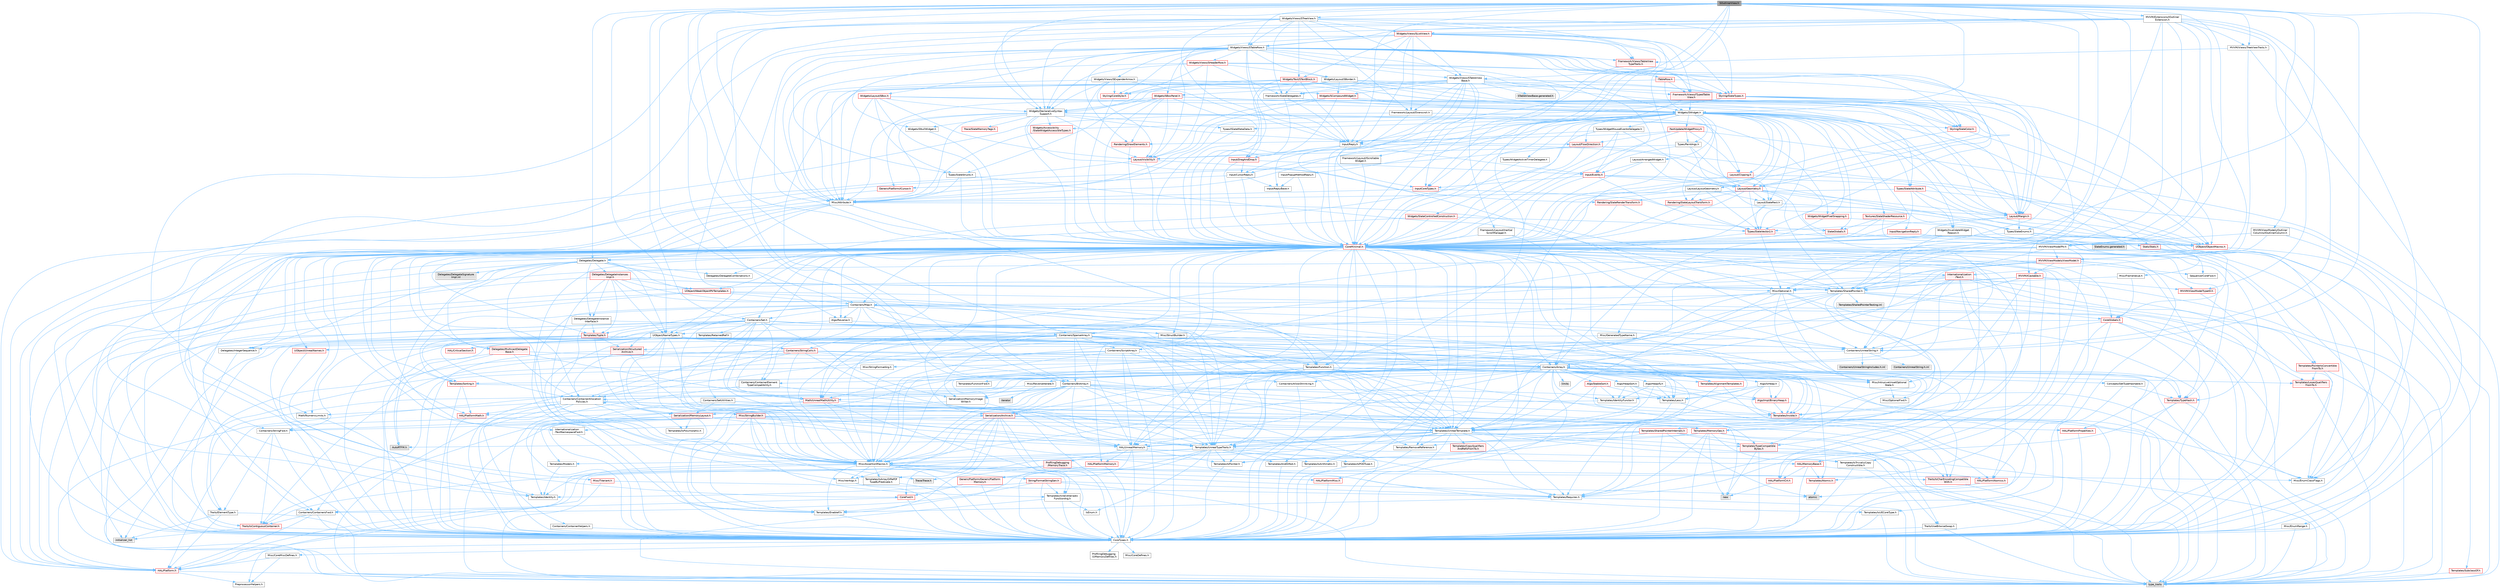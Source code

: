 digraph "SOutlinerView.h"
{
 // INTERACTIVE_SVG=YES
 // LATEX_PDF_SIZE
  bgcolor="transparent";
  edge [fontname=Helvetica,fontsize=10,labelfontname=Helvetica,labelfontsize=10];
  node [fontname=Helvetica,fontsize=10,shape=box,height=0.2,width=0.4];
  Node1 [id="Node000001",label="SOutlinerView.h",height=0.2,width=0.4,color="gray40", fillcolor="grey60", style="filled", fontcolor="black",tooltip=" "];
  Node1 -> Node2 [id="edge1_Node000001_Node000002",color="steelblue1",style="solid",tooltip=" "];
  Node2 [id="Node000002",label="Containers/Array.h",height=0.2,width=0.4,color="grey40", fillcolor="white", style="filled",URL="$df/dd0/Array_8h.html",tooltip=" "];
  Node2 -> Node3 [id="edge2_Node000002_Node000003",color="steelblue1",style="solid",tooltip=" "];
  Node3 [id="Node000003",label="CoreTypes.h",height=0.2,width=0.4,color="grey40", fillcolor="white", style="filled",URL="$dc/dec/CoreTypes_8h.html",tooltip=" "];
  Node3 -> Node4 [id="edge3_Node000003_Node000004",color="steelblue1",style="solid",tooltip=" "];
  Node4 [id="Node000004",label="HAL/Platform.h",height=0.2,width=0.4,color="red", fillcolor="#FFF0F0", style="filled",URL="$d9/dd0/Platform_8h.html",tooltip=" "];
  Node4 -> Node7 [id="edge4_Node000004_Node000007",color="steelblue1",style="solid",tooltip=" "];
  Node7 [id="Node000007",label="type_traits",height=0.2,width=0.4,color="grey60", fillcolor="#E0E0E0", style="filled",tooltip=" "];
  Node4 -> Node8 [id="edge5_Node000004_Node000008",color="steelblue1",style="solid",tooltip=" "];
  Node8 [id="Node000008",label="PreprocessorHelpers.h",height=0.2,width=0.4,color="grey40", fillcolor="white", style="filled",URL="$db/ddb/PreprocessorHelpers_8h.html",tooltip=" "];
  Node3 -> Node14 [id="edge6_Node000003_Node000014",color="steelblue1",style="solid",tooltip=" "];
  Node14 [id="Node000014",label="ProfilingDebugging\l/UMemoryDefines.h",height=0.2,width=0.4,color="grey40", fillcolor="white", style="filled",URL="$d2/da2/UMemoryDefines_8h.html",tooltip=" "];
  Node3 -> Node15 [id="edge7_Node000003_Node000015",color="steelblue1",style="solid",tooltip=" "];
  Node15 [id="Node000015",label="Misc/CoreMiscDefines.h",height=0.2,width=0.4,color="grey40", fillcolor="white", style="filled",URL="$da/d38/CoreMiscDefines_8h.html",tooltip=" "];
  Node15 -> Node4 [id="edge8_Node000015_Node000004",color="steelblue1",style="solid",tooltip=" "];
  Node15 -> Node8 [id="edge9_Node000015_Node000008",color="steelblue1",style="solid",tooltip=" "];
  Node3 -> Node16 [id="edge10_Node000003_Node000016",color="steelblue1",style="solid",tooltip=" "];
  Node16 [id="Node000016",label="Misc/CoreDefines.h",height=0.2,width=0.4,color="grey40", fillcolor="white", style="filled",URL="$d3/dd2/CoreDefines_8h.html",tooltip=" "];
  Node2 -> Node17 [id="edge11_Node000002_Node000017",color="steelblue1",style="solid",tooltip=" "];
  Node17 [id="Node000017",label="Misc/AssertionMacros.h",height=0.2,width=0.4,color="grey40", fillcolor="white", style="filled",URL="$d0/dfa/AssertionMacros_8h.html",tooltip=" "];
  Node17 -> Node3 [id="edge12_Node000017_Node000003",color="steelblue1",style="solid",tooltip=" "];
  Node17 -> Node4 [id="edge13_Node000017_Node000004",color="steelblue1",style="solid",tooltip=" "];
  Node17 -> Node18 [id="edge14_Node000017_Node000018",color="steelblue1",style="solid",tooltip=" "];
  Node18 [id="Node000018",label="HAL/PlatformMisc.h",height=0.2,width=0.4,color="red", fillcolor="#FFF0F0", style="filled",URL="$d0/df5/PlatformMisc_8h.html",tooltip=" "];
  Node18 -> Node3 [id="edge15_Node000018_Node000003",color="steelblue1",style="solid",tooltip=" "];
  Node17 -> Node8 [id="edge16_Node000017_Node000008",color="steelblue1",style="solid",tooltip=" "];
  Node17 -> Node54 [id="edge17_Node000017_Node000054",color="steelblue1",style="solid",tooltip=" "];
  Node54 [id="Node000054",label="Templates/EnableIf.h",height=0.2,width=0.4,color="grey40", fillcolor="white", style="filled",URL="$d7/d60/EnableIf_8h.html",tooltip=" "];
  Node54 -> Node3 [id="edge18_Node000054_Node000003",color="steelblue1",style="solid",tooltip=" "];
  Node17 -> Node55 [id="edge19_Node000017_Node000055",color="steelblue1",style="solid",tooltip=" "];
  Node55 [id="Node000055",label="Templates/IsArrayOrRefOf\lTypeByPredicate.h",height=0.2,width=0.4,color="grey40", fillcolor="white", style="filled",URL="$d6/da1/IsArrayOrRefOfTypeByPredicate_8h.html",tooltip=" "];
  Node55 -> Node3 [id="edge20_Node000055_Node000003",color="steelblue1",style="solid",tooltip=" "];
  Node17 -> Node56 [id="edge21_Node000017_Node000056",color="steelblue1",style="solid",tooltip=" "];
  Node56 [id="Node000056",label="Templates/IsValidVariadic\lFunctionArg.h",height=0.2,width=0.4,color="grey40", fillcolor="white", style="filled",URL="$d0/dc8/IsValidVariadicFunctionArg_8h.html",tooltip=" "];
  Node56 -> Node3 [id="edge22_Node000056_Node000003",color="steelblue1",style="solid",tooltip=" "];
  Node56 -> Node57 [id="edge23_Node000056_Node000057",color="steelblue1",style="solid",tooltip=" "];
  Node57 [id="Node000057",label="IsEnum.h",height=0.2,width=0.4,color="grey40", fillcolor="white", style="filled",URL="$d4/de5/IsEnum_8h.html",tooltip=" "];
  Node56 -> Node7 [id="edge24_Node000056_Node000007",color="steelblue1",style="solid",tooltip=" "];
  Node17 -> Node58 [id="edge25_Node000017_Node000058",color="steelblue1",style="solid",tooltip=" "];
  Node58 [id="Node000058",label="Traits/IsCharEncodingCompatible\lWith.h",height=0.2,width=0.4,color="red", fillcolor="#FFF0F0", style="filled",URL="$df/dd1/IsCharEncodingCompatibleWith_8h.html",tooltip=" "];
  Node58 -> Node7 [id="edge26_Node000058_Node000007",color="steelblue1",style="solid",tooltip=" "];
  Node17 -> Node60 [id="edge27_Node000017_Node000060",color="steelblue1",style="solid",tooltip=" "];
  Node60 [id="Node000060",label="Misc/VarArgs.h",height=0.2,width=0.4,color="grey40", fillcolor="white", style="filled",URL="$d5/d6f/VarArgs_8h.html",tooltip=" "];
  Node60 -> Node3 [id="edge28_Node000060_Node000003",color="steelblue1",style="solid",tooltip=" "];
  Node17 -> Node61 [id="edge29_Node000017_Node000061",color="steelblue1",style="solid",tooltip=" "];
  Node61 [id="Node000061",label="String/FormatStringSan.h",height=0.2,width=0.4,color="red", fillcolor="#FFF0F0", style="filled",URL="$d3/d8b/FormatStringSan_8h.html",tooltip=" "];
  Node61 -> Node7 [id="edge30_Node000061_Node000007",color="steelblue1",style="solid",tooltip=" "];
  Node61 -> Node3 [id="edge31_Node000061_Node000003",color="steelblue1",style="solid",tooltip=" "];
  Node61 -> Node62 [id="edge32_Node000061_Node000062",color="steelblue1",style="solid",tooltip=" "];
  Node62 [id="Node000062",label="Templates/Requires.h",height=0.2,width=0.4,color="grey40", fillcolor="white", style="filled",URL="$dc/d96/Requires_8h.html",tooltip=" "];
  Node62 -> Node54 [id="edge33_Node000062_Node000054",color="steelblue1",style="solid",tooltip=" "];
  Node62 -> Node7 [id="edge34_Node000062_Node000007",color="steelblue1",style="solid",tooltip=" "];
  Node61 -> Node63 [id="edge35_Node000061_Node000063",color="steelblue1",style="solid",tooltip=" "];
  Node63 [id="Node000063",label="Templates/Identity.h",height=0.2,width=0.4,color="grey40", fillcolor="white", style="filled",URL="$d0/dd5/Identity_8h.html",tooltip=" "];
  Node61 -> Node56 [id="edge36_Node000061_Node000056",color="steelblue1",style="solid",tooltip=" "];
  Node61 -> Node26 [id="edge37_Node000061_Node000026",color="steelblue1",style="solid",tooltip=" "];
  Node26 [id="Node000026",label="Containers/ContainersFwd.h",height=0.2,width=0.4,color="grey40", fillcolor="white", style="filled",URL="$d4/d0a/ContainersFwd_8h.html",tooltip=" "];
  Node26 -> Node4 [id="edge38_Node000026_Node000004",color="steelblue1",style="solid",tooltip=" "];
  Node26 -> Node3 [id="edge39_Node000026_Node000003",color="steelblue1",style="solid",tooltip=" "];
  Node26 -> Node23 [id="edge40_Node000026_Node000023",color="steelblue1",style="solid",tooltip=" "];
  Node23 [id="Node000023",label="Traits/IsContiguousContainer.h",height=0.2,width=0.4,color="red", fillcolor="#FFF0F0", style="filled",URL="$d5/d3c/IsContiguousContainer_8h.html",tooltip=" "];
  Node23 -> Node3 [id="edge41_Node000023_Node000003",color="steelblue1",style="solid",tooltip=" "];
  Node23 -> Node22 [id="edge42_Node000023_Node000022",color="steelblue1",style="solid",tooltip=" "];
  Node22 [id="Node000022",label="initializer_list",height=0.2,width=0.4,color="grey60", fillcolor="#E0E0E0", style="filled",tooltip=" "];
  Node17 -> Node67 [id="edge43_Node000017_Node000067",color="steelblue1",style="solid",tooltip=" "];
  Node67 [id="Node000067",label="atomic",height=0.2,width=0.4,color="grey60", fillcolor="#E0E0E0", style="filled",tooltip=" "];
  Node2 -> Node68 [id="edge44_Node000002_Node000068",color="steelblue1",style="solid",tooltip=" "];
  Node68 [id="Node000068",label="Misc/IntrusiveUnsetOptional\lState.h",height=0.2,width=0.4,color="grey40", fillcolor="white", style="filled",URL="$d2/d0a/IntrusiveUnsetOptionalState_8h.html",tooltip=" "];
  Node68 -> Node69 [id="edge45_Node000068_Node000069",color="steelblue1",style="solid",tooltip=" "];
  Node69 [id="Node000069",label="Misc/OptionalFwd.h",height=0.2,width=0.4,color="grey40", fillcolor="white", style="filled",URL="$dc/d50/OptionalFwd_8h.html",tooltip=" "];
  Node2 -> Node70 [id="edge46_Node000002_Node000070",color="steelblue1",style="solid",tooltip=" "];
  Node70 [id="Node000070",label="Misc/ReverseIterate.h",height=0.2,width=0.4,color="grey40", fillcolor="white", style="filled",URL="$db/de3/ReverseIterate_8h.html",tooltip=" "];
  Node70 -> Node4 [id="edge47_Node000070_Node000004",color="steelblue1",style="solid",tooltip=" "];
  Node70 -> Node71 [id="edge48_Node000070_Node000071",color="steelblue1",style="solid",tooltip=" "];
  Node71 [id="Node000071",label="iterator",height=0.2,width=0.4,color="grey60", fillcolor="#E0E0E0", style="filled",tooltip=" "];
  Node2 -> Node72 [id="edge49_Node000002_Node000072",color="steelblue1",style="solid",tooltip=" "];
  Node72 [id="Node000072",label="HAL/UnrealMemory.h",height=0.2,width=0.4,color="grey40", fillcolor="white", style="filled",URL="$d9/d96/UnrealMemory_8h.html",tooltip=" "];
  Node72 -> Node3 [id="edge50_Node000072_Node000003",color="steelblue1",style="solid",tooltip=" "];
  Node72 -> Node73 [id="edge51_Node000072_Node000073",color="steelblue1",style="solid",tooltip=" "];
  Node73 [id="Node000073",label="GenericPlatform/GenericPlatform\lMemory.h",height=0.2,width=0.4,color="red", fillcolor="#FFF0F0", style="filled",URL="$dd/d22/GenericPlatformMemory_8h.html",tooltip=" "];
  Node73 -> Node25 [id="edge52_Node000073_Node000025",color="steelblue1",style="solid",tooltip=" "];
  Node25 [id="Node000025",label="CoreFwd.h",height=0.2,width=0.4,color="red", fillcolor="#FFF0F0", style="filled",URL="$d1/d1e/CoreFwd_8h.html",tooltip=" "];
  Node25 -> Node3 [id="edge53_Node000025_Node000003",color="steelblue1",style="solid",tooltip=" "];
  Node25 -> Node26 [id="edge54_Node000025_Node000026",color="steelblue1",style="solid",tooltip=" "];
  Node73 -> Node3 [id="edge55_Node000073_Node000003",color="steelblue1",style="solid",tooltip=" "];
  Node72 -> Node76 [id="edge56_Node000072_Node000076",color="steelblue1",style="solid",tooltip=" "];
  Node76 [id="Node000076",label="HAL/MemoryBase.h",height=0.2,width=0.4,color="red", fillcolor="#FFF0F0", style="filled",URL="$d6/d9f/MemoryBase_8h.html",tooltip=" "];
  Node76 -> Node3 [id="edge57_Node000076_Node000003",color="steelblue1",style="solid",tooltip=" "];
  Node76 -> Node47 [id="edge58_Node000076_Node000047",color="steelblue1",style="solid",tooltip=" "];
  Node47 [id="Node000047",label="HAL/PlatformAtomics.h",height=0.2,width=0.4,color="red", fillcolor="#FFF0F0", style="filled",URL="$d3/d36/PlatformAtomics_8h.html",tooltip=" "];
  Node47 -> Node3 [id="edge59_Node000047_Node000003",color="steelblue1",style="solid",tooltip=" "];
  Node76 -> Node30 [id="edge60_Node000076_Node000030",color="steelblue1",style="solid",tooltip=" "];
  Node30 [id="Node000030",label="HAL/PlatformCrt.h",height=0.2,width=0.4,color="red", fillcolor="#FFF0F0", style="filled",URL="$d8/d75/PlatformCrt_8h.html",tooltip=" "];
  Node30 -> Node31 [id="edge61_Node000030_Node000031",color="steelblue1",style="solid",tooltip=" "];
  Node31 [id="Node000031",label="new",height=0.2,width=0.4,color="grey60", fillcolor="#E0E0E0", style="filled",tooltip=" "];
  Node76 -> Node80 [id="edge62_Node000076_Node000080",color="steelblue1",style="solid",tooltip=" "];
  Node80 [id="Node000080",label="Templates/Atomic.h",height=0.2,width=0.4,color="red", fillcolor="#FFF0F0", style="filled",URL="$d3/d91/Atomic_8h.html",tooltip=" "];
  Node80 -> Node67 [id="edge63_Node000080_Node000067",color="steelblue1",style="solid",tooltip=" "];
  Node72 -> Node89 [id="edge64_Node000072_Node000089",color="steelblue1",style="solid",tooltip=" "];
  Node89 [id="Node000089",label="HAL/PlatformMemory.h",height=0.2,width=0.4,color="red", fillcolor="#FFF0F0", style="filled",URL="$de/d68/PlatformMemory_8h.html",tooltip=" "];
  Node89 -> Node3 [id="edge65_Node000089_Node000003",color="steelblue1",style="solid",tooltip=" "];
  Node89 -> Node73 [id="edge66_Node000089_Node000073",color="steelblue1",style="solid",tooltip=" "];
  Node72 -> Node91 [id="edge67_Node000072_Node000091",color="steelblue1",style="solid",tooltip=" "];
  Node91 [id="Node000091",label="ProfilingDebugging\l/MemoryTrace.h",height=0.2,width=0.4,color="red", fillcolor="#FFF0F0", style="filled",URL="$da/dd7/MemoryTrace_8h.html",tooltip=" "];
  Node91 -> Node4 [id="edge68_Node000091_Node000004",color="steelblue1",style="solid",tooltip=" "];
  Node91 -> Node42 [id="edge69_Node000091_Node000042",color="steelblue1",style="solid",tooltip=" "];
  Node42 [id="Node000042",label="Misc/EnumClassFlags.h",height=0.2,width=0.4,color="grey40", fillcolor="white", style="filled",URL="$d8/de7/EnumClassFlags_8h.html",tooltip=" "];
  Node91 -> Node53 [id="edge70_Node000091_Node000053",color="steelblue1",style="solid",tooltip=" "];
  Node53 [id="Node000053",label="Trace/Trace.h",height=0.2,width=0.4,color="grey60", fillcolor="#E0E0E0", style="filled",tooltip=" "];
  Node72 -> Node92 [id="edge71_Node000072_Node000092",color="steelblue1",style="solid",tooltip=" "];
  Node92 [id="Node000092",label="Templates/IsPointer.h",height=0.2,width=0.4,color="grey40", fillcolor="white", style="filled",URL="$d7/d05/IsPointer_8h.html",tooltip=" "];
  Node92 -> Node3 [id="edge72_Node000092_Node000003",color="steelblue1",style="solid",tooltip=" "];
  Node2 -> Node93 [id="edge73_Node000002_Node000093",color="steelblue1",style="solid",tooltip=" "];
  Node93 [id="Node000093",label="Templates/UnrealTypeTraits.h",height=0.2,width=0.4,color="grey40", fillcolor="white", style="filled",URL="$d2/d2d/UnrealTypeTraits_8h.html",tooltip=" "];
  Node93 -> Node3 [id="edge74_Node000093_Node000003",color="steelblue1",style="solid",tooltip=" "];
  Node93 -> Node92 [id="edge75_Node000093_Node000092",color="steelblue1",style="solid",tooltip=" "];
  Node93 -> Node17 [id="edge76_Node000093_Node000017",color="steelblue1",style="solid",tooltip=" "];
  Node93 -> Node85 [id="edge77_Node000093_Node000085",color="steelblue1",style="solid",tooltip=" "];
  Node85 [id="Node000085",label="Templates/AndOrNot.h",height=0.2,width=0.4,color="grey40", fillcolor="white", style="filled",URL="$db/d0a/AndOrNot_8h.html",tooltip=" "];
  Node85 -> Node3 [id="edge78_Node000085_Node000003",color="steelblue1",style="solid",tooltip=" "];
  Node93 -> Node54 [id="edge79_Node000093_Node000054",color="steelblue1",style="solid",tooltip=" "];
  Node93 -> Node94 [id="edge80_Node000093_Node000094",color="steelblue1",style="solid",tooltip=" "];
  Node94 [id="Node000094",label="Templates/IsArithmetic.h",height=0.2,width=0.4,color="grey40", fillcolor="white", style="filled",URL="$d2/d5d/IsArithmetic_8h.html",tooltip=" "];
  Node94 -> Node3 [id="edge81_Node000094_Node000003",color="steelblue1",style="solid",tooltip=" "];
  Node93 -> Node57 [id="edge82_Node000093_Node000057",color="steelblue1",style="solid",tooltip=" "];
  Node93 -> Node95 [id="edge83_Node000093_Node000095",color="steelblue1",style="solid",tooltip=" "];
  Node95 [id="Node000095",label="Templates/Models.h",height=0.2,width=0.4,color="grey40", fillcolor="white", style="filled",URL="$d3/d0c/Models_8h.html",tooltip=" "];
  Node95 -> Node63 [id="edge84_Node000095_Node000063",color="steelblue1",style="solid",tooltip=" "];
  Node93 -> Node96 [id="edge85_Node000093_Node000096",color="steelblue1",style="solid",tooltip=" "];
  Node96 [id="Node000096",label="Templates/IsPODType.h",height=0.2,width=0.4,color="grey40", fillcolor="white", style="filled",URL="$d7/db1/IsPODType_8h.html",tooltip=" "];
  Node96 -> Node3 [id="edge86_Node000096_Node000003",color="steelblue1",style="solid",tooltip=" "];
  Node93 -> Node97 [id="edge87_Node000093_Node000097",color="steelblue1",style="solid",tooltip=" "];
  Node97 [id="Node000097",label="Templates/IsUECoreType.h",height=0.2,width=0.4,color="grey40", fillcolor="white", style="filled",URL="$d1/db8/IsUECoreType_8h.html",tooltip=" "];
  Node97 -> Node3 [id="edge88_Node000097_Node000003",color="steelblue1",style="solid",tooltip=" "];
  Node97 -> Node7 [id="edge89_Node000097_Node000007",color="steelblue1",style="solid",tooltip=" "];
  Node93 -> Node86 [id="edge90_Node000093_Node000086",color="steelblue1",style="solid",tooltip=" "];
  Node86 [id="Node000086",label="Templates/IsTriviallyCopy\lConstructible.h",height=0.2,width=0.4,color="grey40", fillcolor="white", style="filled",URL="$d3/d78/IsTriviallyCopyConstructible_8h.html",tooltip=" "];
  Node86 -> Node3 [id="edge91_Node000086_Node000003",color="steelblue1",style="solid",tooltip=" "];
  Node86 -> Node7 [id="edge92_Node000086_Node000007",color="steelblue1",style="solid",tooltip=" "];
  Node2 -> Node98 [id="edge93_Node000002_Node000098",color="steelblue1",style="solid",tooltip=" "];
  Node98 [id="Node000098",label="Templates/UnrealTemplate.h",height=0.2,width=0.4,color="grey40", fillcolor="white", style="filled",URL="$d4/d24/UnrealTemplate_8h.html",tooltip=" "];
  Node98 -> Node3 [id="edge94_Node000098_Node000003",color="steelblue1",style="solid",tooltip=" "];
  Node98 -> Node92 [id="edge95_Node000098_Node000092",color="steelblue1",style="solid",tooltip=" "];
  Node98 -> Node72 [id="edge96_Node000098_Node000072",color="steelblue1",style="solid",tooltip=" "];
  Node98 -> Node99 [id="edge97_Node000098_Node000099",color="steelblue1",style="solid",tooltip=" "];
  Node99 [id="Node000099",label="Templates/CopyQualifiers\lAndRefsFromTo.h",height=0.2,width=0.4,color="red", fillcolor="#FFF0F0", style="filled",URL="$d3/db3/CopyQualifiersAndRefsFromTo_8h.html",tooltip=" "];
  Node98 -> Node93 [id="edge98_Node000098_Node000093",color="steelblue1",style="solid",tooltip=" "];
  Node98 -> Node101 [id="edge99_Node000098_Node000101",color="steelblue1",style="solid",tooltip=" "];
  Node101 [id="Node000101",label="Templates/RemoveReference.h",height=0.2,width=0.4,color="grey40", fillcolor="white", style="filled",URL="$da/dbe/RemoveReference_8h.html",tooltip=" "];
  Node101 -> Node3 [id="edge100_Node000101_Node000003",color="steelblue1",style="solid",tooltip=" "];
  Node98 -> Node62 [id="edge101_Node000098_Node000062",color="steelblue1",style="solid",tooltip=" "];
  Node98 -> Node102 [id="edge102_Node000098_Node000102",color="steelblue1",style="solid",tooltip=" "];
  Node102 [id="Node000102",label="Templates/TypeCompatible\lBytes.h",height=0.2,width=0.4,color="red", fillcolor="#FFF0F0", style="filled",URL="$df/d0a/TypeCompatibleBytes_8h.html",tooltip=" "];
  Node102 -> Node3 [id="edge103_Node000102_Node000003",color="steelblue1",style="solid",tooltip=" "];
  Node102 -> Node31 [id="edge104_Node000102_Node000031",color="steelblue1",style="solid",tooltip=" "];
  Node102 -> Node7 [id="edge105_Node000102_Node000007",color="steelblue1",style="solid",tooltip=" "];
  Node98 -> Node63 [id="edge106_Node000098_Node000063",color="steelblue1",style="solid",tooltip=" "];
  Node98 -> Node23 [id="edge107_Node000098_Node000023",color="steelblue1",style="solid",tooltip=" "];
  Node98 -> Node103 [id="edge108_Node000098_Node000103",color="steelblue1",style="solid",tooltip=" "];
  Node103 [id="Node000103",label="Traits/UseBitwiseSwap.h",height=0.2,width=0.4,color="grey40", fillcolor="white", style="filled",URL="$db/df3/UseBitwiseSwap_8h.html",tooltip=" "];
  Node103 -> Node3 [id="edge109_Node000103_Node000003",color="steelblue1",style="solid",tooltip=" "];
  Node103 -> Node7 [id="edge110_Node000103_Node000007",color="steelblue1",style="solid",tooltip=" "];
  Node98 -> Node7 [id="edge111_Node000098_Node000007",color="steelblue1",style="solid",tooltip=" "];
  Node2 -> Node104 [id="edge112_Node000002_Node000104",color="steelblue1",style="solid",tooltip=" "];
  Node104 [id="Node000104",label="Containers/AllowShrinking.h",height=0.2,width=0.4,color="grey40", fillcolor="white", style="filled",URL="$d7/d1a/AllowShrinking_8h.html",tooltip=" "];
  Node104 -> Node3 [id="edge113_Node000104_Node000003",color="steelblue1",style="solid",tooltip=" "];
  Node2 -> Node105 [id="edge114_Node000002_Node000105",color="steelblue1",style="solid",tooltip=" "];
  Node105 [id="Node000105",label="Containers/ContainerAllocation\lPolicies.h",height=0.2,width=0.4,color="grey40", fillcolor="white", style="filled",URL="$d7/dff/ContainerAllocationPolicies_8h.html",tooltip=" "];
  Node105 -> Node3 [id="edge115_Node000105_Node000003",color="steelblue1",style="solid",tooltip=" "];
  Node105 -> Node106 [id="edge116_Node000105_Node000106",color="steelblue1",style="solid",tooltip=" "];
  Node106 [id="Node000106",label="Containers/ContainerHelpers.h",height=0.2,width=0.4,color="grey40", fillcolor="white", style="filled",URL="$d7/d33/ContainerHelpers_8h.html",tooltip=" "];
  Node106 -> Node3 [id="edge117_Node000106_Node000003",color="steelblue1",style="solid",tooltip=" "];
  Node105 -> Node105 [id="edge118_Node000105_Node000105",color="steelblue1",style="solid",tooltip=" "];
  Node105 -> Node107 [id="edge119_Node000105_Node000107",color="steelblue1",style="solid",tooltip=" "];
  Node107 [id="Node000107",label="HAL/PlatformMath.h",height=0.2,width=0.4,color="red", fillcolor="#FFF0F0", style="filled",URL="$dc/d53/PlatformMath_8h.html",tooltip=" "];
  Node107 -> Node3 [id="edge120_Node000107_Node000003",color="steelblue1",style="solid",tooltip=" "];
  Node105 -> Node72 [id="edge121_Node000105_Node000072",color="steelblue1",style="solid",tooltip=" "];
  Node105 -> Node40 [id="edge122_Node000105_Node000040",color="steelblue1",style="solid",tooltip=" "];
  Node40 [id="Node000040",label="Math/NumericLimits.h",height=0.2,width=0.4,color="grey40", fillcolor="white", style="filled",URL="$df/d1b/NumericLimits_8h.html",tooltip=" "];
  Node40 -> Node3 [id="edge123_Node000040_Node000003",color="steelblue1",style="solid",tooltip=" "];
  Node105 -> Node17 [id="edge124_Node000105_Node000017",color="steelblue1",style="solid",tooltip=" "];
  Node105 -> Node115 [id="edge125_Node000105_Node000115",color="steelblue1",style="solid",tooltip=" "];
  Node115 [id="Node000115",label="Templates/IsPolymorphic.h",height=0.2,width=0.4,color="grey40", fillcolor="white", style="filled",URL="$dc/d20/IsPolymorphic_8h.html",tooltip=" "];
  Node105 -> Node116 [id="edge126_Node000105_Node000116",color="steelblue1",style="solid",tooltip=" "];
  Node116 [id="Node000116",label="Templates/MemoryOps.h",height=0.2,width=0.4,color="red", fillcolor="#FFF0F0", style="filled",URL="$db/dea/MemoryOps_8h.html",tooltip=" "];
  Node116 -> Node3 [id="edge127_Node000116_Node000003",color="steelblue1",style="solid",tooltip=" "];
  Node116 -> Node72 [id="edge128_Node000116_Node000072",color="steelblue1",style="solid",tooltip=" "];
  Node116 -> Node86 [id="edge129_Node000116_Node000086",color="steelblue1",style="solid",tooltip=" "];
  Node116 -> Node62 [id="edge130_Node000116_Node000062",color="steelblue1",style="solid",tooltip=" "];
  Node116 -> Node93 [id="edge131_Node000116_Node000093",color="steelblue1",style="solid",tooltip=" "];
  Node116 -> Node103 [id="edge132_Node000116_Node000103",color="steelblue1",style="solid",tooltip=" "];
  Node116 -> Node31 [id="edge133_Node000116_Node000031",color="steelblue1",style="solid",tooltip=" "];
  Node116 -> Node7 [id="edge134_Node000116_Node000007",color="steelblue1",style="solid",tooltip=" "];
  Node105 -> Node102 [id="edge135_Node000105_Node000102",color="steelblue1",style="solid",tooltip=" "];
  Node105 -> Node7 [id="edge136_Node000105_Node000007",color="steelblue1",style="solid",tooltip=" "];
  Node2 -> Node117 [id="edge137_Node000002_Node000117",color="steelblue1",style="solid",tooltip=" "];
  Node117 [id="Node000117",label="Containers/ContainerElement\lTypeCompatibility.h",height=0.2,width=0.4,color="grey40", fillcolor="white", style="filled",URL="$df/ddf/ContainerElementTypeCompatibility_8h.html",tooltip=" "];
  Node117 -> Node3 [id="edge138_Node000117_Node000003",color="steelblue1",style="solid",tooltip=" "];
  Node117 -> Node93 [id="edge139_Node000117_Node000093",color="steelblue1",style="solid",tooltip=" "];
  Node2 -> Node118 [id="edge140_Node000002_Node000118",color="steelblue1",style="solid",tooltip=" "];
  Node118 [id="Node000118",label="Serialization/Archive.h",height=0.2,width=0.4,color="red", fillcolor="#FFF0F0", style="filled",URL="$d7/d3b/Archive_8h.html",tooltip=" "];
  Node118 -> Node25 [id="edge141_Node000118_Node000025",color="steelblue1",style="solid",tooltip=" "];
  Node118 -> Node3 [id="edge142_Node000118_Node000003",color="steelblue1",style="solid",tooltip=" "];
  Node118 -> Node119 [id="edge143_Node000118_Node000119",color="steelblue1",style="solid",tooltip=" "];
  Node119 [id="Node000119",label="HAL/PlatformProperties.h",height=0.2,width=0.4,color="red", fillcolor="#FFF0F0", style="filled",URL="$d9/db0/PlatformProperties_8h.html",tooltip=" "];
  Node119 -> Node3 [id="edge144_Node000119_Node000003",color="steelblue1",style="solid",tooltip=" "];
  Node118 -> Node122 [id="edge145_Node000118_Node000122",color="steelblue1",style="solid",tooltip=" "];
  Node122 [id="Node000122",label="Internationalization\l/TextNamespaceFwd.h",height=0.2,width=0.4,color="grey40", fillcolor="white", style="filled",URL="$d8/d97/TextNamespaceFwd_8h.html",tooltip=" "];
  Node122 -> Node3 [id="edge146_Node000122_Node000003",color="steelblue1",style="solid",tooltip=" "];
  Node118 -> Node17 [id="edge147_Node000118_Node000017",color="steelblue1",style="solid",tooltip=" "];
  Node118 -> Node60 [id="edge148_Node000118_Node000060",color="steelblue1",style="solid",tooltip=" "];
  Node118 -> Node54 [id="edge149_Node000118_Node000054",color="steelblue1",style="solid",tooltip=" "];
  Node118 -> Node55 [id="edge150_Node000118_Node000055",color="steelblue1",style="solid",tooltip=" "];
  Node118 -> Node56 [id="edge151_Node000118_Node000056",color="steelblue1",style="solid",tooltip=" "];
  Node118 -> Node98 [id="edge152_Node000118_Node000098",color="steelblue1",style="solid",tooltip=" "];
  Node118 -> Node58 [id="edge153_Node000118_Node000058",color="steelblue1",style="solid",tooltip=" "];
  Node2 -> Node128 [id="edge154_Node000002_Node000128",color="steelblue1",style="solid",tooltip=" "];
  Node128 [id="Node000128",label="Serialization/MemoryImage\lWriter.h",height=0.2,width=0.4,color="grey40", fillcolor="white", style="filled",URL="$d0/d08/MemoryImageWriter_8h.html",tooltip=" "];
  Node128 -> Node3 [id="edge155_Node000128_Node000003",color="steelblue1",style="solid",tooltip=" "];
  Node128 -> Node129 [id="edge156_Node000128_Node000129",color="steelblue1",style="solid",tooltip=" "];
  Node129 [id="Node000129",label="Serialization/MemoryLayout.h",height=0.2,width=0.4,color="red", fillcolor="#FFF0F0", style="filled",URL="$d7/d66/MemoryLayout_8h.html",tooltip=" "];
  Node129 -> Node20 [id="edge157_Node000129_Node000020",color="steelblue1",style="solid",tooltip=" "];
  Node20 [id="Node000020",label="Containers/StringFwd.h",height=0.2,width=0.4,color="grey40", fillcolor="white", style="filled",URL="$df/d37/StringFwd_8h.html",tooltip=" "];
  Node20 -> Node3 [id="edge158_Node000020_Node000003",color="steelblue1",style="solid",tooltip=" "];
  Node20 -> Node21 [id="edge159_Node000020_Node000021",color="steelblue1",style="solid",tooltip=" "];
  Node21 [id="Node000021",label="Traits/ElementType.h",height=0.2,width=0.4,color="grey40", fillcolor="white", style="filled",URL="$d5/d4f/ElementType_8h.html",tooltip=" "];
  Node21 -> Node4 [id="edge160_Node000021_Node000004",color="steelblue1",style="solid",tooltip=" "];
  Node21 -> Node22 [id="edge161_Node000021_Node000022",color="steelblue1",style="solid",tooltip=" "];
  Node21 -> Node7 [id="edge162_Node000021_Node000007",color="steelblue1",style="solid",tooltip=" "];
  Node20 -> Node23 [id="edge163_Node000020_Node000023",color="steelblue1",style="solid",tooltip=" "];
  Node129 -> Node72 [id="edge164_Node000129_Node000072",color="steelblue1",style="solid",tooltip=" "];
  Node129 -> Node54 [id="edge165_Node000129_Node000054",color="steelblue1",style="solid",tooltip=" "];
  Node129 -> Node115 [id="edge166_Node000129_Node000115",color="steelblue1",style="solid",tooltip=" "];
  Node129 -> Node95 [id="edge167_Node000129_Node000095",color="steelblue1",style="solid",tooltip=" "];
  Node129 -> Node98 [id="edge168_Node000129_Node000098",color="steelblue1",style="solid",tooltip=" "];
  Node2 -> Node142 [id="edge169_Node000002_Node000142",color="steelblue1",style="solid",tooltip=" "];
  Node142 [id="Node000142",label="Algo/Heapify.h",height=0.2,width=0.4,color="grey40", fillcolor="white", style="filled",URL="$d0/d2a/Heapify_8h.html",tooltip=" "];
  Node142 -> Node143 [id="edge170_Node000142_Node000143",color="steelblue1",style="solid",tooltip=" "];
  Node143 [id="Node000143",label="Algo/Impl/BinaryHeap.h",height=0.2,width=0.4,color="red", fillcolor="#FFF0F0", style="filled",URL="$d7/da3/Algo_2Impl_2BinaryHeap_8h.html",tooltip=" "];
  Node143 -> Node144 [id="edge171_Node000143_Node000144",color="steelblue1",style="solid",tooltip=" "];
  Node144 [id="Node000144",label="Templates/Invoke.h",height=0.2,width=0.4,color="red", fillcolor="#FFF0F0", style="filled",URL="$d7/deb/Invoke_8h.html",tooltip=" "];
  Node144 -> Node3 [id="edge172_Node000144_Node000003",color="steelblue1",style="solid",tooltip=" "];
  Node144 -> Node98 [id="edge173_Node000144_Node000098",color="steelblue1",style="solid",tooltip=" "];
  Node144 -> Node7 [id="edge174_Node000144_Node000007",color="steelblue1",style="solid",tooltip=" "];
  Node143 -> Node7 [id="edge175_Node000143_Node000007",color="steelblue1",style="solid",tooltip=" "];
  Node142 -> Node148 [id="edge176_Node000142_Node000148",color="steelblue1",style="solid",tooltip=" "];
  Node148 [id="Node000148",label="Templates/IdentityFunctor.h",height=0.2,width=0.4,color="grey40", fillcolor="white", style="filled",URL="$d7/d2e/IdentityFunctor_8h.html",tooltip=" "];
  Node148 -> Node4 [id="edge177_Node000148_Node000004",color="steelblue1",style="solid",tooltip=" "];
  Node142 -> Node144 [id="edge178_Node000142_Node000144",color="steelblue1",style="solid",tooltip=" "];
  Node142 -> Node149 [id="edge179_Node000142_Node000149",color="steelblue1",style="solid",tooltip=" "];
  Node149 [id="Node000149",label="Templates/Less.h",height=0.2,width=0.4,color="grey40", fillcolor="white", style="filled",URL="$de/dc8/Less_8h.html",tooltip=" "];
  Node149 -> Node3 [id="edge180_Node000149_Node000003",color="steelblue1",style="solid",tooltip=" "];
  Node149 -> Node98 [id="edge181_Node000149_Node000098",color="steelblue1",style="solid",tooltip=" "];
  Node142 -> Node98 [id="edge182_Node000142_Node000098",color="steelblue1",style="solid",tooltip=" "];
  Node2 -> Node150 [id="edge183_Node000002_Node000150",color="steelblue1",style="solid",tooltip=" "];
  Node150 [id="Node000150",label="Algo/HeapSort.h",height=0.2,width=0.4,color="grey40", fillcolor="white", style="filled",URL="$d3/d92/HeapSort_8h.html",tooltip=" "];
  Node150 -> Node143 [id="edge184_Node000150_Node000143",color="steelblue1",style="solid",tooltip=" "];
  Node150 -> Node148 [id="edge185_Node000150_Node000148",color="steelblue1",style="solid",tooltip=" "];
  Node150 -> Node149 [id="edge186_Node000150_Node000149",color="steelblue1",style="solid",tooltip=" "];
  Node150 -> Node98 [id="edge187_Node000150_Node000098",color="steelblue1",style="solid",tooltip=" "];
  Node2 -> Node151 [id="edge188_Node000002_Node000151",color="steelblue1",style="solid",tooltip=" "];
  Node151 [id="Node000151",label="Algo/IsHeap.h",height=0.2,width=0.4,color="grey40", fillcolor="white", style="filled",URL="$de/d32/IsHeap_8h.html",tooltip=" "];
  Node151 -> Node143 [id="edge189_Node000151_Node000143",color="steelblue1",style="solid",tooltip=" "];
  Node151 -> Node148 [id="edge190_Node000151_Node000148",color="steelblue1",style="solid",tooltip=" "];
  Node151 -> Node144 [id="edge191_Node000151_Node000144",color="steelblue1",style="solid",tooltip=" "];
  Node151 -> Node149 [id="edge192_Node000151_Node000149",color="steelblue1",style="solid",tooltip=" "];
  Node151 -> Node98 [id="edge193_Node000151_Node000098",color="steelblue1",style="solid",tooltip=" "];
  Node2 -> Node143 [id="edge194_Node000002_Node000143",color="steelblue1",style="solid",tooltip=" "];
  Node2 -> Node152 [id="edge195_Node000002_Node000152",color="steelblue1",style="solid",tooltip=" "];
  Node152 [id="Node000152",label="Algo/StableSort.h",height=0.2,width=0.4,color="red", fillcolor="#FFF0F0", style="filled",URL="$d7/d3c/StableSort_8h.html",tooltip=" "];
  Node152 -> Node148 [id="edge196_Node000152_Node000148",color="steelblue1",style="solid",tooltip=" "];
  Node152 -> Node144 [id="edge197_Node000152_Node000144",color="steelblue1",style="solid",tooltip=" "];
  Node152 -> Node149 [id="edge198_Node000152_Node000149",color="steelblue1",style="solid",tooltip=" "];
  Node152 -> Node98 [id="edge199_Node000152_Node000098",color="steelblue1",style="solid",tooltip=" "];
  Node2 -> Node155 [id="edge200_Node000002_Node000155",color="steelblue1",style="solid",tooltip=" "];
  Node155 [id="Node000155",label="Concepts/GetTypeHashable.h",height=0.2,width=0.4,color="grey40", fillcolor="white", style="filled",URL="$d3/da2/GetTypeHashable_8h.html",tooltip=" "];
  Node155 -> Node3 [id="edge201_Node000155_Node000003",color="steelblue1",style="solid",tooltip=" "];
  Node155 -> Node133 [id="edge202_Node000155_Node000133",color="steelblue1",style="solid",tooltip=" "];
  Node133 [id="Node000133",label="Templates/TypeHash.h",height=0.2,width=0.4,color="red", fillcolor="#FFF0F0", style="filled",URL="$d1/d62/TypeHash_8h.html",tooltip=" "];
  Node133 -> Node3 [id="edge203_Node000133_Node000003",color="steelblue1",style="solid",tooltip=" "];
  Node133 -> Node62 [id="edge204_Node000133_Node000062",color="steelblue1",style="solid",tooltip=" "];
  Node133 -> Node7 [id="edge205_Node000133_Node000007",color="steelblue1",style="solid",tooltip=" "];
  Node2 -> Node148 [id="edge206_Node000002_Node000148",color="steelblue1",style="solid",tooltip=" "];
  Node2 -> Node144 [id="edge207_Node000002_Node000144",color="steelblue1",style="solid",tooltip=" "];
  Node2 -> Node149 [id="edge208_Node000002_Node000149",color="steelblue1",style="solid",tooltip=" "];
  Node2 -> Node156 [id="edge209_Node000002_Node000156",color="steelblue1",style="solid",tooltip=" "];
  Node156 [id="Node000156",label="Templates/LosesQualifiers\lFromTo.h",height=0.2,width=0.4,color="red", fillcolor="#FFF0F0", style="filled",URL="$d2/db3/LosesQualifiersFromTo_8h.html",tooltip=" "];
  Node156 -> Node7 [id="edge210_Node000156_Node000007",color="steelblue1",style="solid",tooltip=" "];
  Node2 -> Node62 [id="edge211_Node000002_Node000062",color="steelblue1",style="solid",tooltip=" "];
  Node2 -> Node157 [id="edge212_Node000002_Node000157",color="steelblue1",style="solid",tooltip=" "];
  Node157 [id="Node000157",label="Templates/Sorting.h",height=0.2,width=0.4,color="red", fillcolor="#FFF0F0", style="filled",URL="$d3/d9e/Sorting_8h.html",tooltip=" "];
  Node157 -> Node3 [id="edge213_Node000157_Node000003",color="steelblue1",style="solid",tooltip=" "];
  Node157 -> Node107 [id="edge214_Node000157_Node000107",color="steelblue1",style="solid",tooltip=" "];
  Node157 -> Node149 [id="edge215_Node000157_Node000149",color="steelblue1",style="solid",tooltip=" "];
  Node2 -> Node161 [id="edge216_Node000002_Node000161",color="steelblue1",style="solid",tooltip=" "];
  Node161 [id="Node000161",label="Templates/AlignmentTemplates.h",height=0.2,width=0.4,color="red", fillcolor="#FFF0F0", style="filled",URL="$dd/d32/AlignmentTemplates_8h.html",tooltip=" "];
  Node161 -> Node3 [id="edge217_Node000161_Node000003",color="steelblue1",style="solid",tooltip=" "];
  Node161 -> Node92 [id="edge218_Node000161_Node000092",color="steelblue1",style="solid",tooltip=" "];
  Node2 -> Node21 [id="edge219_Node000002_Node000021",color="steelblue1",style="solid",tooltip=" "];
  Node2 -> Node113 [id="edge220_Node000002_Node000113",color="steelblue1",style="solid",tooltip=" "];
  Node113 [id="Node000113",label="limits",height=0.2,width=0.4,color="grey60", fillcolor="#E0E0E0", style="filled",tooltip=" "];
  Node2 -> Node7 [id="edge221_Node000002_Node000007",color="steelblue1",style="solid",tooltip=" "];
  Node1 -> Node162 [id="edge222_Node000001_Node000162",color="steelblue1",style="solid",tooltip=" "];
  Node162 [id="Node000162",label="Containers/BitArray.h",height=0.2,width=0.4,color="grey40", fillcolor="white", style="filled",URL="$d1/de4/BitArray_8h.html",tooltip=" "];
  Node162 -> Node105 [id="edge223_Node000162_Node000105",color="steelblue1",style="solid",tooltip=" "];
  Node162 -> Node3 [id="edge224_Node000162_Node000003",color="steelblue1",style="solid",tooltip=" "];
  Node162 -> Node47 [id="edge225_Node000162_Node000047",color="steelblue1",style="solid",tooltip=" "];
  Node162 -> Node72 [id="edge226_Node000162_Node000072",color="steelblue1",style="solid",tooltip=" "];
  Node162 -> Node160 [id="edge227_Node000162_Node000160",color="steelblue1",style="solid",tooltip=" "];
  Node160 [id="Node000160",label="Math/UnrealMathUtility.h",height=0.2,width=0.4,color="red", fillcolor="#FFF0F0", style="filled",URL="$db/db8/UnrealMathUtility_8h.html",tooltip=" "];
  Node160 -> Node3 [id="edge228_Node000160_Node000003",color="steelblue1",style="solid",tooltip=" "];
  Node160 -> Node17 [id="edge229_Node000160_Node000017",color="steelblue1",style="solid",tooltip=" "];
  Node160 -> Node107 [id="edge230_Node000160_Node000107",color="steelblue1",style="solid",tooltip=" "];
  Node160 -> Node63 [id="edge231_Node000160_Node000063",color="steelblue1",style="solid",tooltip=" "];
  Node160 -> Node62 [id="edge232_Node000160_Node000062",color="steelblue1",style="solid",tooltip=" "];
  Node162 -> Node17 [id="edge233_Node000162_Node000017",color="steelblue1",style="solid",tooltip=" "];
  Node162 -> Node42 [id="edge234_Node000162_Node000042",color="steelblue1",style="solid",tooltip=" "];
  Node162 -> Node118 [id="edge235_Node000162_Node000118",color="steelblue1",style="solid",tooltip=" "];
  Node162 -> Node128 [id="edge236_Node000162_Node000128",color="steelblue1",style="solid",tooltip=" "];
  Node162 -> Node129 [id="edge237_Node000162_Node000129",color="steelblue1",style="solid",tooltip=" "];
  Node162 -> Node54 [id="edge238_Node000162_Node000054",color="steelblue1",style="solid",tooltip=" "];
  Node162 -> Node144 [id="edge239_Node000162_Node000144",color="steelblue1",style="solid",tooltip=" "];
  Node162 -> Node98 [id="edge240_Node000162_Node000098",color="steelblue1",style="solid",tooltip=" "];
  Node162 -> Node93 [id="edge241_Node000162_Node000093",color="steelblue1",style="solid",tooltip=" "];
  Node1 -> Node163 [id="edge242_Node000001_Node000163",color="steelblue1",style="solid",tooltip=" "];
  Node163 [id="Node000163",label="Containers/Map.h",height=0.2,width=0.4,color="grey40", fillcolor="white", style="filled",URL="$df/d79/Map_8h.html",tooltip=" "];
  Node163 -> Node3 [id="edge243_Node000163_Node000003",color="steelblue1",style="solid",tooltip=" "];
  Node163 -> Node164 [id="edge244_Node000163_Node000164",color="steelblue1",style="solid",tooltip=" "];
  Node164 [id="Node000164",label="Algo/Reverse.h",height=0.2,width=0.4,color="grey40", fillcolor="white", style="filled",URL="$d5/d93/Reverse_8h.html",tooltip=" "];
  Node164 -> Node3 [id="edge245_Node000164_Node000003",color="steelblue1",style="solid",tooltip=" "];
  Node164 -> Node98 [id="edge246_Node000164_Node000098",color="steelblue1",style="solid",tooltip=" "];
  Node163 -> Node117 [id="edge247_Node000163_Node000117",color="steelblue1",style="solid",tooltip=" "];
  Node163 -> Node165 [id="edge248_Node000163_Node000165",color="steelblue1",style="solid",tooltip=" "];
  Node165 [id="Node000165",label="Containers/Set.h",height=0.2,width=0.4,color="grey40", fillcolor="white", style="filled",URL="$d4/d45/Set_8h.html",tooltip=" "];
  Node165 -> Node105 [id="edge249_Node000165_Node000105",color="steelblue1",style="solid",tooltip=" "];
  Node165 -> Node117 [id="edge250_Node000165_Node000117",color="steelblue1",style="solid",tooltip=" "];
  Node165 -> Node166 [id="edge251_Node000165_Node000166",color="steelblue1",style="solid",tooltip=" "];
  Node166 [id="Node000166",label="Containers/SetUtilities.h",height=0.2,width=0.4,color="grey40", fillcolor="white", style="filled",URL="$dc/de5/SetUtilities_8h.html",tooltip=" "];
  Node166 -> Node3 [id="edge252_Node000166_Node000003",color="steelblue1",style="solid",tooltip=" "];
  Node166 -> Node129 [id="edge253_Node000166_Node000129",color="steelblue1",style="solid",tooltip=" "];
  Node166 -> Node116 [id="edge254_Node000166_Node000116",color="steelblue1",style="solid",tooltip=" "];
  Node166 -> Node93 [id="edge255_Node000166_Node000093",color="steelblue1",style="solid",tooltip=" "];
  Node165 -> Node167 [id="edge256_Node000165_Node000167",color="steelblue1",style="solid",tooltip=" "];
  Node167 [id="Node000167",label="Containers/SparseArray.h",height=0.2,width=0.4,color="grey40", fillcolor="white", style="filled",URL="$d5/dbf/SparseArray_8h.html",tooltip=" "];
  Node167 -> Node3 [id="edge257_Node000167_Node000003",color="steelblue1",style="solid",tooltip=" "];
  Node167 -> Node17 [id="edge258_Node000167_Node000017",color="steelblue1",style="solid",tooltip=" "];
  Node167 -> Node72 [id="edge259_Node000167_Node000072",color="steelblue1",style="solid",tooltip=" "];
  Node167 -> Node93 [id="edge260_Node000167_Node000093",color="steelblue1",style="solid",tooltip=" "];
  Node167 -> Node98 [id="edge261_Node000167_Node000098",color="steelblue1",style="solid",tooltip=" "];
  Node167 -> Node105 [id="edge262_Node000167_Node000105",color="steelblue1",style="solid",tooltip=" "];
  Node167 -> Node149 [id="edge263_Node000167_Node000149",color="steelblue1",style="solid",tooltip=" "];
  Node167 -> Node2 [id="edge264_Node000167_Node000002",color="steelblue1",style="solid",tooltip=" "];
  Node167 -> Node160 [id="edge265_Node000167_Node000160",color="steelblue1",style="solid",tooltip=" "];
  Node167 -> Node168 [id="edge266_Node000167_Node000168",color="steelblue1",style="solid",tooltip=" "];
  Node168 [id="Node000168",label="Containers/ScriptArray.h",height=0.2,width=0.4,color="grey40", fillcolor="white", style="filled",URL="$dc/daf/ScriptArray_8h.html",tooltip=" "];
  Node168 -> Node3 [id="edge267_Node000168_Node000003",color="steelblue1",style="solid",tooltip=" "];
  Node168 -> Node17 [id="edge268_Node000168_Node000017",color="steelblue1",style="solid",tooltip=" "];
  Node168 -> Node72 [id="edge269_Node000168_Node000072",color="steelblue1",style="solid",tooltip=" "];
  Node168 -> Node104 [id="edge270_Node000168_Node000104",color="steelblue1",style="solid",tooltip=" "];
  Node168 -> Node105 [id="edge271_Node000168_Node000105",color="steelblue1",style="solid",tooltip=" "];
  Node168 -> Node2 [id="edge272_Node000168_Node000002",color="steelblue1",style="solid",tooltip=" "];
  Node168 -> Node22 [id="edge273_Node000168_Node000022",color="steelblue1",style="solid",tooltip=" "];
  Node167 -> Node162 [id="edge274_Node000167_Node000162",color="steelblue1",style="solid",tooltip=" "];
  Node167 -> Node169 [id="edge275_Node000167_Node000169",color="steelblue1",style="solid",tooltip=" "];
  Node169 [id="Node000169",label="Serialization/Structured\lArchive.h",height=0.2,width=0.4,color="red", fillcolor="#FFF0F0", style="filled",URL="$d9/d1e/StructuredArchive_8h.html",tooltip=" "];
  Node169 -> Node2 [id="edge276_Node000169_Node000002",color="steelblue1",style="solid",tooltip=" "];
  Node169 -> Node105 [id="edge277_Node000169_Node000105",color="steelblue1",style="solid",tooltip=" "];
  Node169 -> Node3 [id="edge278_Node000169_Node000003",color="steelblue1",style="solid",tooltip=" "];
  Node169 -> Node118 [id="edge279_Node000169_Node000118",color="steelblue1",style="solid",tooltip=" "];
  Node167 -> Node128 [id="edge280_Node000167_Node000128",color="steelblue1",style="solid",tooltip=" "];
  Node167 -> Node185 [id="edge281_Node000167_Node000185",color="steelblue1",style="solid",tooltip=" "];
  Node185 [id="Node000185",label="Containers/UnrealString.h",height=0.2,width=0.4,color="grey40", fillcolor="white", style="filled",URL="$d5/dba/UnrealString_8h.html",tooltip=" "];
  Node185 -> Node186 [id="edge282_Node000185_Node000186",color="steelblue1",style="solid",tooltip=" "];
  Node186 [id="Node000186",label="Containers/UnrealStringIncludes.h.inl",height=0.2,width=0.4,color="grey60", fillcolor="#E0E0E0", style="filled",tooltip=" "];
  Node185 -> Node187 [id="edge283_Node000185_Node000187",color="steelblue1",style="solid",tooltip=" "];
  Node187 [id="Node000187",label="Containers/UnrealString.h.inl",height=0.2,width=0.4,color="grey60", fillcolor="#E0E0E0", style="filled",tooltip=" "];
  Node185 -> Node188 [id="edge284_Node000185_Node000188",color="steelblue1",style="solid",tooltip=" "];
  Node188 [id="Node000188",label="Misc/StringFormatArg.h",height=0.2,width=0.4,color="grey40", fillcolor="white", style="filled",URL="$d2/d16/StringFormatArg_8h.html",tooltip=" "];
  Node188 -> Node26 [id="edge285_Node000188_Node000026",color="steelblue1",style="solid",tooltip=" "];
  Node167 -> Node68 [id="edge286_Node000167_Node000068",color="steelblue1",style="solid",tooltip=" "];
  Node165 -> Node26 [id="edge287_Node000165_Node000026",color="steelblue1",style="solid",tooltip=" "];
  Node165 -> Node160 [id="edge288_Node000165_Node000160",color="steelblue1",style="solid",tooltip=" "];
  Node165 -> Node17 [id="edge289_Node000165_Node000017",color="steelblue1",style="solid",tooltip=" "];
  Node165 -> Node189 [id="edge290_Node000165_Node000189",color="steelblue1",style="solid",tooltip=" "];
  Node189 [id="Node000189",label="Misc/StructBuilder.h",height=0.2,width=0.4,color="grey40", fillcolor="white", style="filled",URL="$d9/db3/StructBuilder_8h.html",tooltip=" "];
  Node189 -> Node3 [id="edge291_Node000189_Node000003",color="steelblue1",style="solid",tooltip=" "];
  Node189 -> Node160 [id="edge292_Node000189_Node000160",color="steelblue1",style="solid",tooltip=" "];
  Node189 -> Node161 [id="edge293_Node000189_Node000161",color="steelblue1",style="solid",tooltip=" "];
  Node165 -> Node128 [id="edge294_Node000165_Node000128",color="steelblue1",style="solid",tooltip=" "];
  Node165 -> Node169 [id="edge295_Node000165_Node000169",color="steelblue1",style="solid",tooltip=" "];
  Node165 -> Node190 [id="edge296_Node000165_Node000190",color="steelblue1",style="solid",tooltip=" "];
  Node190 [id="Node000190",label="Templates/Function.h",height=0.2,width=0.4,color="grey40", fillcolor="white", style="filled",URL="$df/df5/Function_8h.html",tooltip=" "];
  Node190 -> Node3 [id="edge297_Node000190_Node000003",color="steelblue1",style="solid",tooltip=" "];
  Node190 -> Node17 [id="edge298_Node000190_Node000017",color="steelblue1",style="solid",tooltip=" "];
  Node190 -> Node68 [id="edge299_Node000190_Node000068",color="steelblue1",style="solid",tooltip=" "];
  Node190 -> Node72 [id="edge300_Node000190_Node000072",color="steelblue1",style="solid",tooltip=" "];
  Node190 -> Node191 [id="edge301_Node000190_Node000191",color="steelblue1",style="solid",tooltip=" "];
  Node191 [id="Node000191",label="Templates/FunctionFwd.h",height=0.2,width=0.4,color="grey40", fillcolor="white", style="filled",URL="$d6/d54/FunctionFwd_8h.html",tooltip=" "];
  Node190 -> Node93 [id="edge302_Node000190_Node000093",color="steelblue1",style="solid",tooltip=" "];
  Node190 -> Node144 [id="edge303_Node000190_Node000144",color="steelblue1",style="solid",tooltip=" "];
  Node190 -> Node98 [id="edge304_Node000190_Node000098",color="steelblue1",style="solid",tooltip=" "];
  Node190 -> Node62 [id="edge305_Node000190_Node000062",color="steelblue1",style="solid",tooltip=" "];
  Node190 -> Node160 [id="edge306_Node000190_Node000160",color="steelblue1",style="solid",tooltip=" "];
  Node190 -> Node31 [id="edge307_Node000190_Node000031",color="steelblue1",style="solid",tooltip=" "];
  Node190 -> Node7 [id="edge308_Node000190_Node000007",color="steelblue1",style="solid",tooltip=" "];
  Node165 -> Node192 [id="edge309_Node000165_Node000192",color="steelblue1",style="solid",tooltip=" "];
  Node192 [id="Node000192",label="Templates/RetainedRef.h",height=0.2,width=0.4,color="grey40", fillcolor="white", style="filled",URL="$d1/dac/RetainedRef_8h.html",tooltip=" "];
  Node165 -> Node157 [id="edge310_Node000165_Node000157",color="steelblue1",style="solid",tooltip=" "];
  Node165 -> Node133 [id="edge311_Node000165_Node000133",color="steelblue1",style="solid",tooltip=" "];
  Node165 -> Node98 [id="edge312_Node000165_Node000098",color="steelblue1",style="solid",tooltip=" "];
  Node165 -> Node22 [id="edge313_Node000165_Node000022",color="steelblue1",style="solid",tooltip=" "];
  Node165 -> Node7 [id="edge314_Node000165_Node000007",color="steelblue1",style="solid",tooltip=" "];
  Node163 -> Node185 [id="edge315_Node000163_Node000185",color="steelblue1",style="solid",tooltip=" "];
  Node163 -> Node17 [id="edge316_Node000163_Node000017",color="steelblue1",style="solid",tooltip=" "];
  Node163 -> Node189 [id="edge317_Node000163_Node000189",color="steelblue1",style="solid",tooltip=" "];
  Node163 -> Node190 [id="edge318_Node000163_Node000190",color="steelblue1",style="solid",tooltip=" "];
  Node163 -> Node157 [id="edge319_Node000163_Node000157",color="steelblue1",style="solid",tooltip=" "];
  Node163 -> Node193 [id="edge320_Node000163_Node000193",color="steelblue1",style="solid",tooltip=" "];
  Node193 [id="Node000193",label="Templates/Tuple.h",height=0.2,width=0.4,color="red", fillcolor="#FFF0F0", style="filled",URL="$d2/d4f/Tuple_8h.html",tooltip=" "];
  Node193 -> Node3 [id="edge321_Node000193_Node000003",color="steelblue1",style="solid",tooltip=" "];
  Node193 -> Node98 [id="edge322_Node000193_Node000098",color="steelblue1",style="solid",tooltip=" "];
  Node193 -> Node194 [id="edge323_Node000193_Node000194",color="steelblue1",style="solid",tooltip=" "];
  Node194 [id="Node000194",label="Delegates/IntegerSequence.h",height=0.2,width=0.4,color="grey40", fillcolor="white", style="filled",URL="$d2/dcc/IntegerSequence_8h.html",tooltip=" "];
  Node194 -> Node3 [id="edge324_Node000194_Node000003",color="steelblue1",style="solid",tooltip=" "];
  Node193 -> Node144 [id="edge325_Node000193_Node000144",color="steelblue1",style="solid",tooltip=" "];
  Node193 -> Node169 [id="edge326_Node000193_Node000169",color="steelblue1",style="solid",tooltip=" "];
  Node193 -> Node129 [id="edge327_Node000193_Node000129",color="steelblue1",style="solid",tooltip=" "];
  Node193 -> Node62 [id="edge328_Node000193_Node000062",color="steelblue1",style="solid",tooltip=" "];
  Node193 -> Node133 [id="edge329_Node000193_Node000133",color="steelblue1",style="solid",tooltip=" "];
  Node193 -> Node7 [id="edge330_Node000193_Node000007",color="steelblue1",style="solid",tooltip=" "];
  Node163 -> Node98 [id="edge331_Node000163_Node000098",color="steelblue1",style="solid",tooltip=" "];
  Node163 -> Node93 [id="edge332_Node000163_Node000093",color="steelblue1",style="solid",tooltip=" "];
  Node163 -> Node7 [id="edge333_Node000163_Node000007",color="steelblue1",style="solid",tooltip=" "];
  Node1 -> Node165 [id="edge334_Node000001_Node000165",color="steelblue1",style="solid",tooltip=" "];
  Node1 -> Node167 [id="edge335_Node000001_Node000167",color="steelblue1",style="solid",tooltip=" "];
  Node1 -> Node185 [id="edge336_Node000001_Node000185",color="steelblue1",style="solid",tooltip=" "];
  Node1 -> Node3 [id="edge337_Node000001_Node000003",color="steelblue1",style="solid",tooltip=" "];
  Node1 -> Node196 [id="edge338_Node000001_Node000196",color="steelblue1",style="solid",tooltip=" "];
  Node196 [id="Node000196",label="Delegates/Delegate.h",height=0.2,width=0.4,color="grey40", fillcolor="white", style="filled",URL="$d4/d80/Delegate_8h.html",tooltip=" "];
  Node196 -> Node3 [id="edge339_Node000196_Node000003",color="steelblue1",style="solid",tooltip=" "];
  Node196 -> Node17 [id="edge340_Node000196_Node000017",color="steelblue1",style="solid",tooltip=" "];
  Node196 -> Node197 [id="edge341_Node000196_Node000197",color="steelblue1",style="solid",tooltip=" "];
  Node197 [id="Node000197",label="UObject/NameTypes.h",height=0.2,width=0.4,color="grey40", fillcolor="white", style="filled",URL="$d6/d35/NameTypes_8h.html",tooltip=" "];
  Node197 -> Node3 [id="edge342_Node000197_Node000003",color="steelblue1",style="solid",tooltip=" "];
  Node197 -> Node17 [id="edge343_Node000197_Node000017",color="steelblue1",style="solid",tooltip=" "];
  Node197 -> Node72 [id="edge344_Node000197_Node000072",color="steelblue1",style="solid",tooltip=" "];
  Node197 -> Node93 [id="edge345_Node000197_Node000093",color="steelblue1",style="solid",tooltip=" "];
  Node197 -> Node98 [id="edge346_Node000197_Node000098",color="steelblue1",style="solid",tooltip=" "];
  Node197 -> Node185 [id="edge347_Node000197_Node000185",color="steelblue1",style="solid",tooltip=" "];
  Node197 -> Node198 [id="edge348_Node000197_Node000198",color="steelblue1",style="solid",tooltip=" "];
  Node198 [id="Node000198",label="HAL/CriticalSection.h",height=0.2,width=0.4,color="red", fillcolor="#FFF0F0", style="filled",URL="$d6/d90/CriticalSection_8h.html",tooltip=" "];
  Node197 -> Node201 [id="edge349_Node000197_Node000201",color="steelblue1",style="solid",tooltip=" "];
  Node201 [id="Node000201",label="Containers/StringConv.h",height=0.2,width=0.4,color="red", fillcolor="#FFF0F0", style="filled",URL="$d3/ddf/StringConv_8h.html",tooltip=" "];
  Node201 -> Node3 [id="edge350_Node000201_Node000003",color="steelblue1",style="solid",tooltip=" "];
  Node201 -> Node17 [id="edge351_Node000201_Node000017",color="steelblue1",style="solid",tooltip=" "];
  Node201 -> Node105 [id="edge352_Node000201_Node000105",color="steelblue1",style="solid",tooltip=" "];
  Node201 -> Node2 [id="edge353_Node000201_Node000002",color="steelblue1",style="solid",tooltip=" "];
  Node201 -> Node98 [id="edge354_Node000201_Node000098",color="steelblue1",style="solid",tooltip=" "];
  Node201 -> Node93 [id="edge355_Node000201_Node000093",color="steelblue1",style="solid",tooltip=" "];
  Node201 -> Node21 [id="edge356_Node000201_Node000021",color="steelblue1",style="solid",tooltip=" "];
  Node201 -> Node58 [id="edge357_Node000201_Node000058",color="steelblue1",style="solid",tooltip=" "];
  Node201 -> Node23 [id="edge358_Node000201_Node000023",color="steelblue1",style="solid",tooltip=" "];
  Node201 -> Node7 [id="edge359_Node000201_Node000007",color="steelblue1",style="solid",tooltip=" "];
  Node197 -> Node20 [id="edge360_Node000197_Node000020",color="steelblue1",style="solid",tooltip=" "];
  Node197 -> Node202 [id="edge361_Node000197_Node000202",color="steelblue1",style="solid",tooltip=" "];
  Node202 [id="Node000202",label="UObject/UnrealNames.h",height=0.2,width=0.4,color="red", fillcolor="#FFF0F0", style="filled",URL="$d8/db1/UnrealNames_8h.html",tooltip=" "];
  Node202 -> Node3 [id="edge362_Node000202_Node000003",color="steelblue1",style="solid",tooltip=" "];
  Node197 -> Node80 [id="edge363_Node000197_Node000080",color="steelblue1",style="solid",tooltip=" "];
  Node197 -> Node129 [id="edge364_Node000197_Node000129",color="steelblue1",style="solid",tooltip=" "];
  Node197 -> Node68 [id="edge365_Node000197_Node000068",color="steelblue1",style="solid",tooltip=" "];
  Node197 -> Node204 [id="edge366_Node000197_Node000204",color="steelblue1",style="solid",tooltip=" "];
  Node204 [id="Node000204",label="Misc/StringBuilder.h",height=0.2,width=0.4,color="red", fillcolor="#FFF0F0", style="filled",URL="$d4/d52/StringBuilder_8h.html",tooltip=" "];
  Node204 -> Node20 [id="edge367_Node000204_Node000020",color="steelblue1",style="solid",tooltip=" "];
  Node204 -> Node3 [id="edge368_Node000204_Node000003",color="steelblue1",style="solid",tooltip=" "];
  Node204 -> Node72 [id="edge369_Node000204_Node000072",color="steelblue1",style="solid",tooltip=" "];
  Node204 -> Node17 [id="edge370_Node000204_Node000017",color="steelblue1",style="solid",tooltip=" "];
  Node204 -> Node54 [id="edge371_Node000204_Node000054",color="steelblue1",style="solid",tooltip=" "];
  Node204 -> Node55 [id="edge372_Node000204_Node000055",color="steelblue1",style="solid",tooltip=" "];
  Node204 -> Node56 [id="edge373_Node000204_Node000056",color="steelblue1",style="solid",tooltip=" "];
  Node204 -> Node62 [id="edge374_Node000204_Node000062",color="steelblue1",style="solid",tooltip=" "];
  Node204 -> Node98 [id="edge375_Node000204_Node000098",color="steelblue1",style="solid",tooltip=" "];
  Node204 -> Node93 [id="edge376_Node000204_Node000093",color="steelblue1",style="solid",tooltip=" "];
  Node204 -> Node58 [id="edge377_Node000204_Node000058",color="steelblue1",style="solid",tooltip=" "];
  Node204 -> Node23 [id="edge378_Node000204_Node000023",color="steelblue1",style="solid",tooltip=" "];
  Node204 -> Node7 [id="edge379_Node000204_Node000007",color="steelblue1",style="solid",tooltip=" "];
  Node197 -> Node53 [id="edge380_Node000197_Node000053",color="steelblue1",style="solid",tooltip=" "];
  Node196 -> Node210 [id="edge381_Node000196_Node000210",color="steelblue1",style="solid",tooltip=" "];
  Node210 [id="Node000210",label="Templates/SharedPointer.h",height=0.2,width=0.4,color="grey40", fillcolor="white", style="filled",URL="$d2/d17/SharedPointer_8h.html",tooltip=" "];
  Node210 -> Node3 [id="edge382_Node000210_Node000003",color="steelblue1",style="solid",tooltip=" "];
  Node210 -> Node68 [id="edge383_Node000210_Node000068",color="steelblue1",style="solid",tooltip=" "];
  Node210 -> Node211 [id="edge384_Node000210_Node000211",color="steelblue1",style="solid",tooltip=" "];
  Node211 [id="Node000211",label="Templates/PointerIsConvertible\lFromTo.h",height=0.2,width=0.4,color="red", fillcolor="#FFF0F0", style="filled",URL="$d6/d65/PointerIsConvertibleFromTo_8h.html",tooltip=" "];
  Node211 -> Node3 [id="edge385_Node000211_Node000003",color="steelblue1",style="solid",tooltip=" "];
  Node211 -> Node156 [id="edge386_Node000211_Node000156",color="steelblue1",style="solid",tooltip=" "];
  Node211 -> Node7 [id="edge387_Node000211_Node000007",color="steelblue1",style="solid",tooltip=" "];
  Node210 -> Node17 [id="edge388_Node000210_Node000017",color="steelblue1",style="solid",tooltip=" "];
  Node210 -> Node72 [id="edge389_Node000210_Node000072",color="steelblue1",style="solid",tooltip=" "];
  Node210 -> Node2 [id="edge390_Node000210_Node000002",color="steelblue1",style="solid",tooltip=" "];
  Node210 -> Node163 [id="edge391_Node000210_Node000163",color="steelblue1",style="solid",tooltip=" "];
  Node210 -> Node212 [id="edge392_Node000210_Node000212",color="steelblue1",style="solid",tooltip=" "];
  Node212 [id="Node000212",label="CoreGlobals.h",height=0.2,width=0.4,color="red", fillcolor="#FFF0F0", style="filled",URL="$d5/d8c/CoreGlobals_8h.html",tooltip=" "];
  Node212 -> Node185 [id="edge393_Node000212_Node000185",color="steelblue1",style="solid",tooltip=" "];
  Node212 -> Node3 [id="edge394_Node000212_Node000003",color="steelblue1",style="solid",tooltip=" "];
  Node212 -> Node42 [id="edge395_Node000212_Node000042",color="steelblue1",style="solid",tooltip=" "];
  Node212 -> Node80 [id="edge396_Node000212_Node000080",color="steelblue1",style="solid",tooltip=" "];
  Node212 -> Node197 [id="edge397_Node000212_Node000197",color="steelblue1",style="solid",tooltip=" "];
  Node212 -> Node67 [id="edge398_Node000212_Node000067",color="steelblue1",style="solid",tooltip=" "];
  Node210 -> Node220 [id="edge399_Node000210_Node000220",color="steelblue1",style="solid",tooltip=" "];
  Node220 [id="Node000220",label="Templates/SharedPointerInternals.h",height=0.2,width=0.4,color="red", fillcolor="#FFF0F0", style="filled",URL="$de/d3a/SharedPointerInternals_8h.html",tooltip=" "];
  Node220 -> Node3 [id="edge400_Node000220_Node000003",color="steelblue1",style="solid",tooltip=" "];
  Node220 -> Node72 [id="edge401_Node000220_Node000072",color="steelblue1",style="solid",tooltip=" "];
  Node220 -> Node17 [id="edge402_Node000220_Node000017",color="steelblue1",style="solid",tooltip=" "];
  Node220 -> Node101 [id="edge403_Node000220_Node000101",color="steelblue1",style="solid",tooltip=" "];
  Node220 -> Node102 [id="edge404_Node000220_Node000102",color="steelblue1",style="solid",tooltip=" "];
  Node220 -> Node222 [id="edge405_Node000220_Node000222",color="steelblue1",style="solid",tooltip=" "];
  Node222 [id="Node000222",label="AutoRTFM.h",height=0.2,width=0.4,color="grey60", fillcolor="#E0E0E0", style="filled",tooltip=" "];
  Node220 -> Node67 [id="edge406_Node000220_Node000067",color="steelblue1",style="solid",tooltip=" "];
  Node220 -> Node7 [id="edge407_Node000220_Node000007",color="steelblue1",style="solid",tooltip=" "];
  Node210 -> Node223 [id="edge408_Node000210_Node000223",color="steelblue1",style="solid",tooltip=" "];
  Node223 [id="Node000223",label="Templates/SharedPointerTesting.inl",height=0.2,width=0.4,color="grey60", fillcolor="#E0E0E0", style="filled",tooltip=" "];
  Node196 -> Node224 [id="edge409_Node000196_Node000224",color="steelblue1",style="solid",tooltip=" "];
  Node224 [id="Node000224",label="UObject/WeakObjectPtrTemplates.h",height=0.2,width=0.4,color="red", fillcolor="#FFF0F0", style="filled",URL="$d8/d3b/WeakObjectPtrTemplates_8h.html",tooltip=" "];
  Node224 -> Node3 [id="edge410_Node000224_Node000003",color="steelblue1",style="solid",tooltip=" "];
  Node224 -> Node156 [id="edge411_Node000224_Node000156",color="steelblue1",style="solid",tooltip=" "];
  Node224 -> Node62 [id="edge412_Node000224_Node000062",color="steelblue1",style="solid",tooltip=" "];
  Node224 -> Node163 [id="edge413_Node000224_Node000163",color="steelblue1",style="solid",tooltip=" "];
  Node224 -> Node7 [id="edge414_Node000224_Node000007",color="steelblue1",style="solid",tooltip=" "];
  Node196 -> Node227 [id="edge415_Node000196_Node000227",color="steelblue1",style="solid",tooltip=" "];
  Node227 [id="Node000227",label="Delegates/MulticastDelegate\lBase.h",height=0.2,width=0.4,color="red", fillcolor="#FFF0F0", style="filled",URL="$db/d16/MulticastDelegateBase_8h.html",tooltip=" "];
  Node227 -> Node222 [id="edge416_Node000227_Node000222",color="steelblue1",style="solid",tooltip=" "];
  Node227 -> Node3 [id="edge417_Node000227_Node000003",color="steelblue1",style="solid",tooltip=" "];
  Node227 -> Node105 [id="edge418_Node000227_Node000105",color="steelblue1",style="solid",tooltip=" "];
  Node227 -> Node2 [id="edge419_Node000227_Node000002",color="steelblue1",style="solid",tooltip=" "];
  Node227 -> Node160 [id="edge420_Node000227_Node000160",color="steelblue1",style="solid",tooltip=" "];
  Node196 -> Node194 [id="edge421_Node000196_Node000194",color="steelblue1",style="solid",tooltip=" "];
  Node196 -> Node222 [id="edge422_Node000196_Node000222",color="steelblue1",style="solid",tooltip=" "];
  Node196 -> Node238 [id="edge423_Node000196_Node000238",color="steelblue1",style="solid",tooltip=" "];
  Node238 [id="Node000238",label="Delegates/DelegateInstance\lInterface.h",height=0.2,width=0.4,color="grey40", fillcolor="white", style="filled",URL="$de/d82/DelegateInstanceInterface_8h.html",tooltip=" "];
  Node238 -> Node17 [id="edge424_Node000238_Node000017",color="steelblue1",style="solid",tooltip=" "];
  Node238 -> Node102 [id="edge425_Node000238_Node000102",color="steelblue1",style="solid",tooltip=" "];
  Node238 -> Node193 [id="edge426_Node000238_Node000193",color="steelblue1",style="solid",tooltip=" "];
  Node196 -> Node239 [id="edge427_Node000196_Node000239",color="steelblue1",style="solid",tooltip=" "];
  Node239 [id="Node000239",label="Delegates/DelegateInstances\lImpl.h",height=0.2,width=0.4,color="red", fillcolor="#FFF0F0", style="filled",URL="$d5/dc6/DelegateInstancesImpl_8h.html",tooltip=" "];
  Node239 -> Node3 [id="edge428_Node000239_Node000003",color="steelblue1",style="solid",tooltip=" "];
  Node239 -> Node238 [id="edge429_Node000239_Node000238",color="steelblue1",style="solid",tooltip=" "];
  Node239 -> Node17 [id="edge430_Node000239_Node000017",color="steelblue1",style="solid",tooltip=" "];
  Node239 -> Node101 [id="edge431_Node000239_Node000101",color="steelblue1",style="solid",tooltip=" "];
  Node239 -> Node210 [id="edge432_Node000239_Node000210",color="steelblue1",style="solid",tooltip=" "];
  Node239 -> Node193 [id="edge433_Node000239_Node000193",color="steelblue1",style="solid",tooltip=" "];
  Node239 -> Node93 [id="edge434_Node000239_Node000093",color="steelblue1",style="solid",tooltip=" "];
  Node239 -> Node197 [id="edge435_Node000239_Node000197",color="steelblue1",style="solid",tooltip=" "];
  Node239 -> Node224 [id="edge436_Node000239_Node000224",color="steelblue1",style="solid",tooltip=" "];
  Node196 -> Node240 [id="edge437_Node000196_Node000240",color="steelblue1",style="solid",tooltip=" "];
  Node240 [id="Node000240",label="Delegates/DelegateSignature\lImpl.inl",height=0.2,width=0.4,color="grey60", fillcolor="#E0E0E0", style="filled",tooltip=" "];
  Node196 -> Node241 [id="edge438_Node000196_Node000241",color="steelblue1",style="solid",tooltip=" "];
  Node241 [id="Node000241",label="Delegates/DelegateCombinations.h",height=0.2,width=0.4,color="grey40", fillcolor="white", style="filled",URL="$d3/d23/DelegateCombinations_8h.html",tooltip=" "];
  Node1 -> Node242 [id="edge439_Node000001_Node000242",color="steelblue1",style="solid",tooltip=" "];
  Node242 [id="Node000242",label="Input/Reply.h",height=0.2,width=0.4,color="grey40", fillcolor="white", style="filled",URL="$dd/dc7/Reply_8h.html",tooltip=" "];
  Node242 -> Node243 [id="edge440_Node000242_Node000243",color="steelblue1",style="solid",tooltip=" "];
  Node243 [id="Node000243",label="CoreMinimal.h",height=0.2,width=0.4,color="red", fillcolor="#FFF0F0", style="filled",URL="$d7/d67/CoreMinimal_8h.html",tooltip=" "];
  Node243 -> Node3 [id="edge441_Node000243_Node000003",color="steelblue1",style="solid",tooltip=" "];
  Node243 -> Node25 [id="edge442_Node000243_Node000025",color="steelblue1",style="solid",tooltip=" "];
  Node243 -> Node26 [id="edge443_Node000243_Node000026",color="steelblue1",style="solid",tooltip=" "];
  Node243 -> Node60 [id="edge444_Node000243_Node000060",color="steelblue1",style="solid",tooltip=" "];
  Node243 -> Node30 [id="edge445_Node000243_Node000030",color="steelblue1",style="solid",tooltip=" "];
  Node243 -> Node18 [id="edge446_Node000243_Node000018",color="steelblue1",style="solid",tooltip=" "];
  Node243 -> Node17 [id="edge447_Node000243_Node000017",color="steelblue1",style="solid",tooltip=" "];
  Node243 -> Node92 [id="edge448_Node000243_Node000092",color="steelblue1",style="solid",tooltip=" "];
  Node243 -> Node89 [id="edge449_Node000243_Node000089",color="steelblue1",style="solid",tooltip=" "];
  Node243 -> Node47 [id="edge450_Node000243_Node000047",color="steelblue1",style="solid",tooltip=" "];
  Node243 -> Node76 [id="edge451_Node000243_Node000076",color="steelblue1",style="solid",tooltip=" "];
  Node243 -> Node72 [id="edge452_Node000243_Node000072",color="steelblue1",style="solid",tooltip=" "];
  Node243 -> Node94 [id="edge453_Node000243_Node000094",color="steelblue1",style="solid",tooltip=" "];
  Node243 -> Node85 [id="edge454_Node000243_Node000085",color="steelblue1",style="solid",tooltip=" "];
  Node243 -> Node96 [id="edge455_Node000243_Node000096",color="steelblue1",style="solid",tooltip=" "];
  Node243 -> Node97 [id="edge456_Node000243_Node000097",color="steelblue1",style="solid",tooltip=" "];
  Node243 -> Node86 [id="edge457_Node000243_Node000086",color="steelblue1",style="solid",tooltip=" "];
  Node243 -> Node93 [id="edge458_Node000243_Node000093",color="steelblue1",style="solid",tooltip=" "];
  Node243 -> Node54 [id="edge459_Node000243_Node000054",color="steelblue1",style="solid",tooltip=" "];
  Node243 -> Node101 [id="edge460_Node000243_Node000101",color="steelblue1",style="solid",tooltip=" "];
  Node243 -> Node102 [id="edge461_Node000243_Node000102",color="steelblue1",style="solid",tooltip=" "];
  Node243 -> Node23 [id="edge462_Node000243_Node000023",color="steelblue1",style="solid",tooltip=" "];
  Node243 -> Node98 [id="edge463_Node000243_Node000098",color="steelblue1",style="solid",tooltip=" "];
  Node243 -> Node40 [id="edge464_Node000243_Node000040",color="steelblue1",style="solid",tooltip=" "];
  Node243 -> Node107 [id="edge465_Node000243_Node000107",color="steelblue1",style="solid",tooltip=" "];
  Node243 -> Node116 [id="edge466_Node000243_Node000116",color="steelblue1",style="solid",tooltip=" "];
  Node243 -> Node105 [id="edge467_Node000243_Node000105",color="steelblue1",style="solid",tooltip=" "];
  Node243 -> Node119 [id="edge468_Node000243_Node000119",color="steelblue1",style="solid",tooltip=" "];
  Node243 -> Node122 [id="edge469_Node000243_Node000122",color="steelblue1",style="solid",tooltip=" "];
  Node243 -> Node118 [id="edge470_Node000243_Node000118",color="steelblue1",style="solid",tooltip=" "];
  Node243 -> Node149 [id="edge471_Node000243_Node000149",color="steelblue1",style="solid",tooltip=" "];
  Node243 -> Node157 [id="edge472_Node000243_Node000157",color="steelblue1",style="solid",tooltip=" "];
  Node243 -> Node160 [id="edge473_Node000243_Node000160",color="steelblue1",style="solid",tooltip=" "];
  Node243 -> Node185 [id="edge474_Node000243_Node000185",color="steelblue1",style="solid",tooltip=" "];
  Node243 -> Node2 [id="edge475_Node000243_Node000002",color="steelblue1",style="solid",tooltip=" "];
  Node243 -> Node201 [id="edge476_Node000243_Node000201",color="steelblue1",style="solid",tooltip=" "];
  Node243 -> Node202 [id="edge477_Node000243_Node000202",color="steelblue1",style="solid",tooltip=" "];
  Node243 -> Node197 [id="edge478_Node000243_Node000197",color="steelblue1",style="solid",tooltip=" "];
  Node243 -> Node161 [id="edge479_Node000243_Node000161",color="steelblue1",style="solid",tooltip=" "];
  Node243 -> Node189 [id="edge480_Node000243_Node000189",color="steelblue1",style="solid",tooltip=" "];
  Node243 -> Node211 [id="edge481_Node000243_Node000211",color="steelblue1",style="solid",tooltip=" "];
  Node243 -> Node144 [id="edge482_Node000243_Node000144",color="steelblue1",style="solid",tooltip=" "];
  Node243 -> Node190 [id="edge483_Node000243_Node000190",color="steelblue1",style="solid",tooltip=" "];
  Node243 -> Node133 [id="edge484_Node000243_Node000133",color="steelblue1",style="solid",tooltip=" "];
  Node243 -> Node168 [id="edge485_Node000243_Node000168",color="steelblue1",style="solid",tooltip=" "];
  Node243 -> Node162 [id="edge486_Node000243_Node000162",color="steelblue1",style="solid",tooltip=" "];
  Node243 -> Node167 [id="edge487_Node000243_Node000167",color="steelblue1",style="solid",tooltip=" "];
  Node243 -> Node165 [id="edge488_Node000243_Node000165",color="steelblue1",style="solid",tooltip=" "];
  Node243 -> Node164 [id="edge489_Node000243_Node000164",color="steelblue1",style="solid",tooltip=" "];
  Node243 -> Node163 [id="edge490_Node000243_Node000163",color="steelblue1",style="solid",tooltip=" "];
  Node243 -> Node212 [id="edge491_Node000243_Node000212",color="steelblue1",style="solid",tooltip=" "];
  Node243 -> Node210 [id="edge492_Node000243_Node000210",color="steelblue1",style="solid",tooltip=" "];
  Node243 -> Node224 [id="edge493_Node000243_Node000224",color="steelblue1",style="solid",tooltip=" "];
  Node243 -> Node227 [id="edge494_Node000243_Node000227",color="steelblue1",style="solid",tooltip=" "];
  Node243 -> Node194 [id="edge495_Node000243_Node000194",color="steelblue1",style="solid",tooltip=" "];
  Node243 -> Node193 [id="edge496_Node000243_Node000193",color="steelblue1",style="solid",tooltip=" "];
  Node243 -> Node196 [id="edge497_Node000243_Node000196",color="steelblue1",style="solid",tooltip=" "];
  Node243 -> Node177 [id="edge498_Node000243_Node000177",color="steelblue1",style="solid",tooltip=" "];
  Node177 [id="Node000177",label="Misc/Optional.h",height=0.2,width=0.4,color="grey40", fillcolor="white", style="filled",URL="$d2/dae/Optional_8h.html",tooltip=" "];
  Node177 -> Node3 [id="edge499_Node000177_Node000003",color="steelblue1",style="solid",tooltip=" "];
  Node177 -> Node17 [id="edge500_Node000177_Node000017",color="steelblue1",style="solid",tooltip=" "];
  Node177 -> Node68 [id="edge501_Node000177_Node000068",color="steelblue1",style="solid",tooltip=" "];
  Node177 -> Node69 [id="edge502_Node000177_Node000069",color="steelblue1",style="solid",tooltip=" "];
  Node177 -> Node116 [id="edge503_Node000177_Node000116",color="steelblue1",style="solid",tooltip=" "];
  Node177 -> Node98 [id="edge504_Node000177_Node000098",color="steelblue1",style="solid",tooltip=" "];
  Node177 -> Node118 [id="edge505_Node000177_Node000118",color="steelblue1",style="solid",tooltip=" "];
  Node243 -> Node271 [id="edge506_Node000243_Node000271",color="steelblue1",style="solid",tooltip=" "];
  Node271 [id="Node000271",label="Internationalization\l/Text.h",height=0.2,width=0.4,color="red", fillcolor="#FFF0F0", style="filled",URL="$d6/d35/Text_8h.html",tooltip=" "];
  Node271 -> Node3 [id="edge507_Node000271_Node000003",color="steelblue1",style="solid",tooltip=" "];
  Node271 -> Node47 [id="edge508_Node000271_Node000047",color="steelblue1",style="solid",tooltip=" "];
  Node271 -> Node17 [id="edge509_Node000271_Node000017",color="steelblue1",style="solid",tooltip=" "];
  Node271 -> Node42 [id="edge510_Node000271_Node000042",color="steelblue1",style="solid",tooltip=" "];
  Node271 -> Node93 [id="edge511_Node000271_Node000093",color="steelblue1",style="solid",tooltip=" "];
  Node271 -> Node2 [id="edge512_Node000271_Node000002",color="steelblue1",style="solid",tooltip=" "];
  Node271 -> Node185 [id="edge513_Node000271_Node000185",color="steelblue1",style="solid",tooltip=" "];
  Node271 -> Node210 [id="edge514_Node000271_Node000210",color="steelblue1",style="solid",tooltip=" "];
  Node271 -> Node177 [id="edge515_Node000271_Node000177",color="steelblue1",style="solid",tooltip=" "];
  Node271 -> Node62 [id="edge516_Node000271_Node000062",color="steelblue1",style="solid",tooltip=" "];
  Node271 -> Node7 [id="edge517_Node000271_Node000007",color="steelblue1",style="solid",tooltip=" "];
  Node242 -> Node337 [id="edge518_Node000242_Node000337",color="steelblue1",style="solid",tooltip=" "];
  Node337 [id="Node000337",label="InputCoreTypes.h",height=0.2,width=0.4,color="red", fillcolor="#FFF0F0", style="filled",URL="$de/d34/InputCoreTypes_8h.html",tooltip=" "];
  Node337 -> Node338 [id="edge519_Node000337_Node000338",color="steelblue1",style="solid",tooltip=" "];
  Node338 [id="Node000338",label="UObject/ObjectMacros.h",height=0.2,width=0.4,color="red", fillcolor="#FFF0F0", style="filled",URL="$d8/d8d/ObjectMacros_8h.html",tooltip=" "];
  Node338 -> Node42 [id="edge520_Node000338_Node000042",color="steelblue1",style="solid",tooltip=" "];
  Node337 -> Node422 [id="edge521_Node000337_Node000422",color="steelblue1",style="solid",tooltip=" "];
  Node422 [id="Node000422",label="Misc/Attribute.h",height=0.2,width=0.4,color="grey40", fillcolor="white", style="filled",URL="$d4/d08/Attribute_8h.html",tooltip=" "];
  Node422 -> Node3 [id="edge522_Node000422_Node000003",color="steelblue1",style="solid",tooltip=" "];
  Node422 -> Node423 [id="edge523_Node000422_Node000423",color="steelblue1",style="solid",tooltip=" "];
  Node423 [id="Node000423",label="Misc/TVariant.h",height=0.2,width=0.4,color="red", fillcolor="#FFF0F0", style="filled",URL="$d2/d16/TVariant_8h.html",tooltip=" "];
  Node423 -> Node62 [id="edge524_Node000423_Node000062",color="steelblue1",style="solid",tooltip=" "];
  Node423 -> Node7 [id="edge525_Node000423_Node000007",color="steelblue1",style="solid",tooltip=" "];
  Node422 -> Node190 [id="edge526_Node000422_Node000190",color="steelblue1",style="solid",tooltip=" "];
  Node422 -> Node63 [id="edge527_Node000422_Node000063",color="steelblue1",style="solid",tooltip=" "];
  Node422 -> Node210 [id="edge528_Node000422_Node000210",color="steelblue1",style="solid",tooltip=" "];
  Node422 -> Node196 [id="edge529_Node000422_Node000196",color="steelblue1",style="solid",tooltip=" "];
  Node242 -> Node426 [id="edge530_Node000242_Node000426",color="steelblue1",style="solid",tooltip=" "];
  Node426 [id="Node000426",label="Types/SlateEnums.h",height=0.2,width=0.4,color="grey40", fillcolor="white", style="filled",URL="$d4/d4d/SlateEnums_8h.html",tooltip=" "];
  Node426 -> Node243 [id="edge531_Node000426_Node000243",color="steelblue1",style="solid",tooltip=" "];
  Node426 -> Node338 [id="edge532_Node000426_Node000338",color="steelblue1",style="solid",tooltip=" "];
  Node426 -> Node427 [id="edge533_Node000426_Node000427",color="steelblue1",style="solid",tooltip=" "];
  Node427 [id="Node000427",label="Misc/EnumRange.h",height=0.2,width=0.4,color="grey40", fillcolor="white", style="filled",URL="$d6/ddb/EnumRange_8h.html",tooltip=" "];
  Node427 -> Node3 [id="edge534_Node000427_Node000003",color="steelblue1",style="solid",tooltip=" "];
  Node427 -> Node7 [id="edge535_Node000427_Node000007",color="steelblue1",style="solid",tooltip=" "];
  Node426 -> Node428 [id="edge536_Node000426_Node000428",color="steelblue1",style="solid",tooltip=" "];
  Node428 [id="Node000428",label="SlateEnums.generated.h",height=0.2,width=0.4,color="grey60", fillcolor="#E0E0E0", style="filled",tooltip=" "];
  Node242 -> Node429 [id="edge537_Node000242_Node000429",color="steelblue1",style="solid",tooltip=" "];
  Node429 [id="Node000429",label="Input/ReplyBase.h",height=0.2,width=0.4,color="grey40", fillcolor="white", style="filled",URL="$dd/d0a/ReplyBase_8h.html",tooltip=" "];
  Node429 -> Node243 [id="edge538_Node000429_Node000243",color="steelblue1",style="solid",tooltip=" "];
  Node242 -> Node430 [id="edge539_Node000242_Node000430",color="steelblue1",style="solid",tooltip=" "];
  Node430 [id="Node000430",label="Input/Events.h",height=0.2,width=0.4,color="red", fillcolor="#FFF0F0", style="filled",URL="$d0/dbb/Events_8h.html",tooltip=" "];
  Node430 -> Node243 [id="edge540_Node000430_Node000243",color="steelblue1",style="solid",tooltip=" "];
  Node430 -> Node338 [id="edge541_Node000430_Node000338",color="steelblue1",style="solid",tooltip=" "];
  Node430 -> Node337 [id="edge542_Node000430_Node000337",color="steelblue1",style="solid",tooltip=" "];
  Node430 -> Node426 [id="edge543_Node000430_Node000426",color="steelblue1",style="solid",tooltip=" "];
  Node430 -> Node436 [id="edge544_Node000430_Node000436",color="steelblue1",style="solid",tooltip=" "];
  Node436 [id="Node000436",label="Layout/Geometry.h",height=0.2,width=0.4,color="red", fillcolor="#FFF0F0", style="filled",URL="$d3/d8b/Geometry_8h.html",tooltip=" "];
  Node436 -> Node185 [id="edge545_Node000436_Node000185",color="steelblue1",style="solid",tooltip=" "];
  Node436 -> Node243 [id="edge546_Node000436_Node000243",color="steelblue1",style="solid",tooltip=" "];
  Node436 -> Node437 [id="edge547_Node000436_Node000437",color="steelblue1",style="solid",tooltip=" "];
  Node437 [id="Node000437",label="Layout/Margin.h",height=0.2,width=0.4,color="red", fillcolor="#FFF0F0", style="filled",URL="$d6/def/Margin_8h.html",tooltip=" "];
  Node437 -> Node243 [id="edge548_Node000437_Node000243",color="steelblue1",style="solid",tooltip=" "];
  Node437 -> Node338 [id="edge549_Node000437_Node000338",color="steelblue1",style="solid",tooltip=" "];
  Node437 -> Node426 [id="edge550_Node000437_Node000426",color="steelblue1",style="solid",tooltip=" "];
  Node437 -> Node438 [id="edge551_Node000437_Node000438",color="steelblue1",style="solid",tooltip=" "];
  Node438 [id="Node000438",label="Types/SlateVector2.h",height=0.2,width=0.4,color="red", fillcolor="#FFF0F0", style="filled",URL="$d4/d8e/SlateVector2_8h.html",tooltip=" "];
  Node438 -> Node3 [id="edge552_Node000438_Node000003",color="steelblue1",style="solid",tooltip=" "];
  Node438 -> Node160 [id="edge553_Node000438_Node000160",color="steelblue1",style="solid",tooltip=" "];
  Node438 -> Node177 [id="edge554_Node000438_Node000177",color="steelblue1",style="solid",tooltip=" "];
  Node436 -> Node446 [id="edge555_Node000436_Node000446",color="steelblue1",style="solid",tooltip=" "];
  Node446 [id="Node000446",label="Layout/SlateRect.h",height=0.2,width=0.4,color="grey40", fillcolor="white", style="filled",URL="$dc/df8/SlateRect_8h.html",tooltip=" "];
  Node446 -> Node243 [id="edge556_Node000446_Node000243",color="steelblue1",style="solid",tooltip=" "];
  Node446 -> Node437 [id="edge557_Node000446_Node000437",color="steelblue1",style="solid",tooltip=" "];
  Node446 -> Node438 [id="edge558_Node000446_Node000438",color="steelblue1",style="solid",tooltip=" "];
  Node436 -> Node442 [id="edge559_Node000436_Node000442",color="steelblue1",style="solid",tooltip=" "];
  Node442 [id="Node000442",label="Rendering/SlateLayoutTransform.h",height=0.2,width=0.4,color="red", fillcolor="#FFF0F0", style="filled",URL="$da/dba/SlateLayoutTransform_8h.html",tooltip=" "];
  Node442 -> Node243 [id="edge560_Node000442_Node000243",color="steelblue1",style="solid",tooltip=" "];
  Node442 -> Node438 [id="edge561_Node000442_Node000438",color="steelblue1",style="solid",tooltip=" "];
  Node436 -> Node445 [id="edge562_Node000436_Node000445",color="steelblue1",style="solid",tooltip=" "];
  Node445 [id="Node000445",label="Rendering/SlateRenderTransform.h",height=0.2,width=0.4,color="red", fillcolor="#FFF0F0", style="filled",URL="$dc/dd1/SlateRenderTransform_8h.html",tooltip=" "];
  Node445 -> Node243 [id="edge563_Node000445_Node000243",color="steelblue1",style="solid",tooltip=" "];
  Node445 -> Node438 [id="edge564_Node000445_Node000438",color="steelblue1",style="solid",tooltip=" "];
  Node436 -> Node210 [id="edge565_Node000436_Node000210",color="steelblue1",style="solid",tooltip=" "];
  Node436 -> Node338 [id="edge566_Node000436_Node000338",color="steelblue1",style="solid",tooltip=" "];
  Node436 -> Node438 [id="edge567_Node000436_Node000438",color="steelblue1",style="solid",tooltip=" "];
  Node430 -> Node438 [id="edge568_Node000430_Node000438",color="steelblue1",style="solid",tooltip=" "];
  Node242 -> Node451 [id="edge569_Node000242_Node000451",color="steelblue1",style="solid",tooltip=" "];
  Node451 [id="Node000451",label="Input/DragAndDrop.h",height=0.2,width=0.4,color="red", fillcolor="#FFF0F0", style="filled",URL="$db/d14/DragAndDrop_8h.html",tooltip=" "];
  Node451 -> Node243 [id="edge570_Node000451_Node000243",color="steelblue1",style="solid",tooltip=" "];
  Node451 -> Node452 [id="edge571_Node000451_Node000452",color="steelblue1",style="solid",tooltip=" "];
  Node452 [id="Node000452",label="Input/CursorReply.h",height=0.2,width=0.4,color="grey40", fillcolor="white", style="filled",URL="$d9/df6/CursorReply_8h.html",tooltip=" "];
  Node452 -> Node243 [id="edge572_Node000452_Node000243",color="steelblue1",style="solid",tooltip=" "];
  Node452 -> Node453 [id="edge573_Node000452_Node000453",color="steelblue1",style="solid",tooltip=" "];
  Node453 [id="Node000453",label="GenericPlatform/ICursor.h",height=0.2,width=0.4,color="red", fillcolor="#FFF0F0", style="filled",URL="$d3/d9a/ICursor_8h.html",tooltip=" "];
  Node453 -> Node3 [id="edge574_Node000453_Node000003",color="steelblue1",style="solid",tooltip=" "];
  Node452 -> Node429 [id="edge575_Node000452_Node000429",color="steelblue1",style="solid",tooltip=" "];
  Node451 -> Node430 [id="edge576_Node000451_Node000430",color="steelblue1",style="solid",tooltip=" "];
  Node1 -> Node455 [id="edge577_Node000001_Node000455",color="steelblue1",style="solid",tooltip=" "];
  Node455 [id="Node000455",label="MVVM/Extensions/IOutliner\lExtension.h",height=0.2,width=0.4,color="grey40", fillcolor="white", style="filled",URL="$db/d1a/IOutlinerExtension_8h.html",tooltip=" "];
  Node455 -> Node162 [id="edge578_Node000455_Node000162",color="steelblue1",style="solid",tooltip=" "];
  Node455 -> Node20 [id="edge579_Node000455_Node000020",color="steelblue1",style="solid",tooltip=" "];
  Node455 -> Node185 [id="edge580_Node000455_Node000185",color="steelblue1",style="solid",tooltip=" "];
  Node455 -> Node456 [id="edge581_Node000455_Node000456",color="steelblue1",style="solid",tooltip=" "];
  Node456 [id="Node000456",label="MVVM/ICastable.h",height=0.2,width=0.4,color="red", fillcolor="#FFF0F0", style="filled",URL="$de/de7/ICastable_8h.html",tooltip=" "];
  Node456 -> Node4 [id="edge582_Node000456_Node000004",color="steelblue1",style="solid",tooltip=" "];
  Node456 -> Node457 [id="edge583_Node000456_Node000457",color="steelblue1",style="solid",tooltip=" "];
  Node457 [id="Node000457",label="MVVM/ViewModelTypeID.h",height=0.2,width=0.4,color="red", fillcolor="#FFF0F0", style="filled",URL="$d7/d3e/ViewModelTypeID_8h.html",tooltip=" "];
  Node457 -> Node3 [id="edge584_Node000457_Node000003",color="steelblue1",style="solid",tooltip=" "];
  Node456 -> Node17 [id="edge585_Node000456_Node000017",color="steelblue1",style="solid",tooltip=" "];
  Node456 -> Node144 [id="edge586_Node000456_Node000144",color="steelblue1",style="solid",tooltip=" "];
  Node456 -> Node210 [id="edge587_Node000456_Node000210",color="steelblue1",style="solid",tooltip=" "];
  Node456 -> Node98 [id="edge588_Node000456_Node000098",color="steelblue1",style="solid",tooltip=" "];
  Node456 -> Node7 [id="edge589_Node000456_Node000007",color="steelblue1",style="solid",tooltip=" "];
  Node455 -> Node460 [id="edge590_Node000455_Node000460",color="steelblue1",style="solid",tooltip=" "];
  Node460 [id="Node000460",label="MVVM/ViewModelPtr.h",height=0.2,width=0.4,color="grey40", fillcolor="white", style="filled",URL="$dc/d8f/ViewModelPtr_8h.html",tooltip=" "];
  Node460 -> Node4 [id="edge591_Node000460_Node000004",color="steelblue1",style="solid",tooltip=" "];
  Node460 -> Node30 [id="edge592_Node000460_Node000030",color="steelblue1",style="solid",tooltip=" "];
  Node460 -> Node461 [id="edge593_Node000460_Node000461",color="steelblue1",style="solid",tooltip=" "];
  Node461 [id="Node000461",label="MVVM/ViewModels/ViewModel.h",height=0.2,width=0.4,color="red", fillcolor="#FFF0F0", style="filled",URL="$d1/df9/ViewModel_8h.html",tooltip=" "];
  Node461 -> Node2 [id="edge594_Node000461_Node000002",color="steelblue1",style="solid",tooltip=" "];
  Node461 -> Node4 [id="edge595_Node000461_Node000004",color="steelblue1",style="solid",tooltip=" "];
  Node461 -> Node456 [id="edge596_Node000461_Node000456",color="steelblue1",style="solid",tooltip=" "];
  Node461 -> Node457 [id="edge597_Node000461_Node000457",color="steelblue1",style="solid",tooltip=" "];
  Node461 -> Node177 [id="edge598_Node000461_Node000177",color="steelblue1",style="solid",tooltip=" "];
  Node461 -> Node466 [id="edge599_Node000461_Node000466",color="steelblue1",style="solid",tooltip=" "];
  Node466 [id="Node000466",label="SequencerCoreFwd.h",height=0.2,width=0.4,color="grey40", fillcolor="white", style="filled",URL="$d7/dc1/SequencerCoreFwd_8h.html",tooltip=" "];
  Node461 -> Node210 [id="edge600_Node000461_Node000210",color="steelblue1",style="solid",tooltip=" "];
  Node461 -> Node133 [id="edge601_Node000461_Node000133",color="steelblue1",style="solid",tooltip=" "];
  Node461 -> Node98 [id="edge602_Node000461_Node000098",color="steelblue1",style="solid",tooltip=" "];
  Node460 -> Node17 [id="edge603_Node000460_Node000017",color="steelblue1",style="solid",tooltip=" "];
  Node460 -> Node467 [id="edge604_Node000460_Node000467",color="steelblue1",style="solid",tooltip=" "];
  Node467 [id="Node000467",label="Misc/GeneratedTypeName.h",height=0.2,width=0.4,color="grey40", fillcolor="white", style="filled",URL="$d7/daa/GeneratedTypeName_8h.html",tooltip=" "];
  Node467 -> Node3 [id="edge605_Node000467_Node000003",color="steelblue1",style="solid",tooltip=" "];
  Node467 -> Node194 [id="edge606_Node000467_Node000194",color="steelblue1",style="solid",tooltip=" "];
  Node460 -> Node466 [id="edge607_Node000460_Node000466",color="steelblue1",style="solid",tooltip=" "];
  Node460 -> Node210 [id="edge608_Node000460_Node000210",color="steelblue1",style="solid",tooltip=" "];
  Node460 -> Node133 [id="edge609_Node000460_Node000133",color="steelblue1",style="solid",tooltip=" "];
  Node455 -> Node457 [id="edge610_Node000455_Node000457",color="steelblue1",style="solid",tooltip=" "];
  Node455 -> Node461 [id="edge611_Node000455_Node000461",color="steelblue1",style="solid",tooltip=" "];
  Node455 -> Node468 [id="edge612_Node000455_Node000468",color="steelblue1",style="solid",tooltip=" "];
  Node468 [id="Node000468",label="MVVM/Views/TreeViewTraits.h",height=0.2,width=0.4,color="grey40", fillcolor="white", style="filled",URL="$d2/d3b/TreeViewTraits_8h.html",tooltip=" "];
  Node468 -> Node3 [id="edge613_Node000468_Node000003",color="steelblue1",style="solid",tooltip=" "];
  Node468 -> Node469 [id="edge614_Node000468_Node000469",color="steelblue1",style="solid",tooltip=" "];
  Node469 [id="Node000469",label="Framework/Views/TableView\lTypeTraits.h",height=0.2,width=0.4,color="red", fillcolor="#FFF0F0", style="filled",URL="$d4/db5/TableViewTypeTraits_8h.html",tooltip=" "];
  Node469 -> Node243 [id="edge615_Node000469_Node000243",color="steelblue1",style="solid",tooltip=" "];
  Node468 -> Node461 [id="edge616_Node000468_Node000461",color="steelblue1",style="solid",tooltip=" "];
  Node455 -> Node42 [id="edge617_Node000455_Node000042",color="steelblue1",style="solid",tooltip=" "];
  Node455 -> Node177 [id="edge618_Node000455_Node000177",color="steelblue1",style="solid",tooltip=" "];
  Node455 -> Node210 [id="edge619_Node000455_Node000210",color="steelblue1",style="solid",tooltip=" "];
  Node455 -> Node197 [id="edge620_Node000455_Node000197",color="steelblue1",style="solid",tooltip=" "];
  Node455 -> Node470 [id="edge621_Node000455_Node000470",color="steelblue1",style="solid",tooltip=" "];
  Node470 [id="Node000470",label="Widgets/Views/SListView.h",height=0.2,width=0.4,color="red", fillcolor="#FFF0F0", style="filled",URL="$db/db5/SListView_8h.html",tooltip=" "];
  Node470 -> Node243 [id="edge622_Node000470_Node000243",color="steelblue1",style="solid",tooltip=" "];
  Node470 -> Node337 [id="edge623_Node000470_Node000337",color="steelblue1",style="solid",tooltip=" "];
  Node470 -> Node242 [id="edge624_Node000470_Node000242",color="steelblue1",style="solid",tooltip=" "];
  Node470 -> Node474 [id="edge625_Node000470_Node000474",color="steelblue1",style="solid",tooltip=" "];
  Node474 [id="Node000474",label="Layout/Visibility.h",height=0.2,width=0.4,color="red", fillcolor="#FFF0F0", style="filled",URL="$d1/de6/Visibility_8h.html",tooltip=" "];
  Node474 -> Node185 [id="edge626_Node000474_Node000185",color="steelblue1",style="solid",tooltip=" "];
  Node474 -> Node243 [id="edge627_Node000474_Node000243",color="steelblue1",style="solid",tooltip=" "];
  Node474 -> Node4 [id="edge628_Node000474_Node000004",color="steelblue1",style="solid",tooltip=" "];
  Node470 -> Node475 [id="edge629_Node000470_Node000475",color="steelblue1",style="solid",tooltip=" "];
  Node475 [id="Node000475",label="Styling/SlateTypes.h",height=0.2,width=0.4,color="red", fillcolor="#FFF0F0", style="filled",URL="$d2/d6f/SlateTypes_8h.html",tooltip=" "];
  Node475 -> Node243 [id="edge630_Node000475_Node000243",color="steelblue1",style="solid",tooltip=" "];
  Node475 -> Node338 [id="edge631_Node000475_Node000338",color="steelblue1",style="solid",tooltip=" "];
  Node475 -> Node476 [id="edge632_Node000475_Node000476",color="steelblue1",style="solid",tooltip=" "];
  Node476 [id="Node000476",label="Styling/SlateColor.h",height=0.2,width=0.4,color="red", fillcolor="#FFF0F0", style="filled",URL="$d1/dc5/SlateColor_8h.html",tooltip=" "];
  Node476 -> Node243 [id="edge633_Node000476_Node000243",color="steelblue1",style="solid",tooltip=" "];
  Node476 -> Node338 [id="edge634_Node000476_Node000338",color="steelblue1",style="solid",tooltip=" "];
  Node475 -> Node437 [id="edge635_Node000475_Node000437",color="steelblue1",style="solid",tooltip=" "];
  Node475 -> Node422 [id="edge636_Node000475_Node000422",color="steelblue1",style="solid",tooltip=" "];
  Node475 -> Node438 [id="edge637_Node000475_Node000438",color="steelblue1",style="solid",tooltip=" "];
  Node470 -> Node502 [id="edge638_Node000470_Node000502",color="steelblue1",style="solid",tooltip=" "];
  Node502 [id="Node000502",label="Framework/SlateDelegates.h",height=0.2,width=0.4,color="grey40", fillcolor="white", style="filled",URL="$de/dd3/SlateDelegates_8h.html",tooltip=" "];
  Node502 -> Node243 [id="edge639_Node000502_Node000243",color="steelblue1",style="solid",tooltip=" "];
  Node502 -> Node242 [id="edge640_Node000502_Node000242",color="steelblue1",style="solid",tooltip=" "];
  Node502 -> Node503 [id="edge641_Node000502_Node000503",color="steelblue1",style="solid",tooltip=" "];
  Node503 [id="Node000503",label="Widgets/SWidget.h",height=0.2,width=0.4,color="grey40", fillcolor="white", style="filled",URL="$dc/df5/SWidget_8h.html",tooltip=" "];
  Node503 -> Node243 [id="edge642_Node000503_Node000243",color="steelblue1",style="solid",tooltip=" "];
  Node503 -> Node422 [id="edge643_Node000503_Node000422",color="steelblue1",style="solid",tooltip=" "];
  Node503 -> Node504 [id="edge644_Node000503_Node000504",color="steelblue1",style="solid",tooltip=" "];
  Node504 [id="Node000504",label="Misc/FrameValue.h",height=0.2,width=0.4,color="grey40", fillcolor="white", style="filled",URL="$d8/d1e/FrameValue_8h.html",tooltip=" "];
  Node504 -> Node212 [id="edge645_Node000504_Node000212",color="steelblue1",style="solid",tooltip=" "];
  Node504 -> Node177 [id="edge646_Node000504_Node000177",color="steelblue1",style="solid",tooltip=" "];
  Node503 -> Node342 [id="edge647_Node000503_Node000342",color="steelblue1",style="solid",tooltip=" "];
  Node342 [id="Node000342",label="Stats/Stats.h",height=0.2,width=0.4,color="red", fillcolor="#FFF0F0", style="filled",URL="$dc/d09/Stats_8h.html",tooltip=" "];
  Node342 -> Node212 [id="edge648_Node000342_Node000212",color="steelblue1",style="solid",tooltip=" "];
  Node342 -> Node3 [id="edge649_Node000342_Node000003",color="steelblue1",style="solid",tooltip=" "];
  Node503 -> Node476 [id="edge650_Node000503_Node000476",color="steelblue1",style="solid",tooltip=" "];
  Node503 -> Node446 [id="edge651_Node000503_Node000446",color="steelblue1",style="solid",tooltip=" "];
  Node503 -> Node474 [id="edge652_Node000503_Node000474",color="steelblue1",style="solid",tooltip=" "];
  Node503 -> Node505 [id="edge653_Node000503_Node000505",color="steelblue1",style="solid",tooltip=" "];
  Node505 [id="Node000505",label="Layout/Clipping.h",height=0.2,width=0.4,color="red", fillcolor="#FFF0F0", style="filled",URL="$d1/d5a/Clipping_8h.html",tooltip=" "];
  Node505 -> Node243 [id="edge654_Node000505_Node000243",color="steelblue1",style="solid",tooltip=" "];
  Node505 -> Node338 [id="edge655_Node000505_Node000338",color="steelblue1",style="solid",tooltip=" "];
  Node505 -> Node446 [id="edge656_Node000505_Node000446",color="steelblue1",style="solid",tooltip=" "];
  Node503 -> Node436 [id="edge657_Node000503_Node000436",color="steelblue1",style="solid",tooltip=" "];
  Node503 -> Node537 [id="edge658_Node000503_Node000537",color="steelblue1",style="solid",tooltip=" "];
  Node537 [id="Node000537",label="Layout/ArrangedWidget.h",height=0.2,width=0.4,color="grey40", fillcolor="white", style="filled",URL="$d9/dca/ArrangedWidget_8h.html",tooltip=" "];
  Node537 -> Node243 [id="edge659_Node000537_Node000243",color="steelblue1",style="solid",tooltip=" "];
  Node537 -> Node436 [id="edge660_Node000537_Node000436",color="steelblue1",style="solid",tooltip=" "];
  Node537 -> Node430 [id="edge661_Node000537_Node000430",color="steelblue1",style="solid",tooltip=" "];
  Node503 -> Node538 [id="edge662_Node000503_Node000538",color="steelblue1",style="solid",tooltip=" "];
  Node538 [id="Node000538",label="Layout/LayoutGeometry.h",height=0.2,width=0.4,color="grey40", fillcolor="white", style="filled",URL="$d3/d4c/LayoutGeometry_8h.html",tooltip=" "];
  Node538 -> Node243 [id="edge663_Node000538_Node000243",color="steelblue1",style="solid",tooltip=" "];
  Node538 -> Node446 [id="edge664_Node000538_Node000446",color="steelblue1",style="solid",tooltip=" "];
  Node538 -> Node442 [id="edge665_Node000538_Node000442",color="steelblue1",style="solid",tooltip=" "];
  Node538 -> Node438 [id="edge666_Node000538_Node000438",color="steelblue1",style="solid",tooltip=" "];
  Node503 -> Node437 [id="edge667_Node000503_Node000437",color="steelblue1",style="solid",tooltip=" "];
  Node503 -> Node539 [id="edge668_Node000503_Node000539",color="steelblue1",style="solid",tooltip=" "];
  Node539 [id="Node000539",label="Layout/FlowDirection.h",height=0.2,width=0.4,color="red", fillcolor="#FFF0F0", style="filled",URL="$da/d12/FlowDirection_8h.html",tooltip=" "];
  Node539 -> Node243 [id="edge669_Node000539_Node000243",color="steelblue1",style="solid",tooltip=" "];
  Node539 -> Node4 [id="edge670_Node000539_Node000004",color="steelblue1",style="solid",tooltip=" "];
  Node539 -> Node338 [id="edge671_Node000539_Node000338",color="steelblue1",style="solid",tooltip=" "];
  Node503 -> Node442 [id="edge672_Node000503_Node000442",color="steelblue1",style="solid",tooltip=" "];
  Node503 -> Node452 [id="edge673_Node000503_Node000452",color="steelblue1",style="solid",tooltip=" "];
  Node503 -> Node242 [id="edge674_Node000503_Node000242",color="steelblue1",style="solid",tooltip=" "];
  Node503 -> Node507 [id="edge675_Node000503_Node000507",color="steelblue1",style="solid",tooltip=" "];
  Node507 [id="Node000507",label="Input/NavigationReply.h",height=0.2,width=0.4,color="red", fillcolor="#FFF0F0", style="filled",URL="$d8/d34/NavigationReply_8h.html",tooltip=" "];
  Node507 -> Node243 [id="edge676_Node000507_Node000243",color="steelblue1",style="solid",tooltip=" "];
  Node507 -> Node338 [id="edge677_Node000507_Node000338",color="steelblue1",style="solid",tooltip=" "];
  Node503 -> Node509 [id="edge678_Node000503_Node000509",color="steelblue1",style="solid",tooltip=" "];
  Node509 [id="Node000509",label="Input/PopupMethodReply.h",height=0.2,width=0.4,color="grey40", fillcolor="white", style="filled",URL="$d1/db7/PopupMethodReply_8h.html",tooltip=" "];
  Node509 -> Node243 [id="edge679_Node000509_Node000243",color="steelblue1",style="solid",tooltip=" "];
  Node509 -> Node429 [id="edge680_Node000509_Node000429",color="steelblue1",style="solid",tooltip=" "];
  Node503 -> Node541 [id="edge681_Node000503_Node000541",color="steelblue1",style="solid",tooltip=" "];
  Node541 [id="Node000541",label="Types/ISlateMetaData.h",height=0.2,width=0.4,color="grey40", fillcolor="white", style="filled",URL="$dd/de0/ISlateMetaData_8h.html",tooltip=" "];
  Node541 -> Node243 [id="edge682_Node000541_Node000243",color="steelblue1",style="solid",tooltip=" "];
  Node503 -> Node542 [id="edge683_Node000503_Node000542",color="steelblue1",style="solid",tooltip=" "];
  Node542 [id="Node000542",label="Types/WidgetActiveTimerDelegate.h",height=0.2,width=0.4,color="grey40", fillcolor="white", style="filled",URL="$df/d0d/WidgetActiveTimerDelegate_8h.html",tooltip=" "];
  Node542 -> Node243 [id="edge684_Node000542_Node000243",color="steelblue1",style="solid",tooltip=" "];
  Node503 -> Node543 [id="edge685_Node000503_Node000543",color="steelblue1",style="solid",tooltip=" "];
  Node543 [id="Node000543",label="Types/WidgetMouseEventsDelegate.h",height=0.2,width=0.4,color="grey40", fillcolor="white", style="filled",URL="$d7/ddb/WidgetMouseEventsDelegate_8h.html",tooltip=" "];
  Node543 -> Node243 [id="edge686_Node000543_Node000243",color="steelblue1",style="solid",tooltip=" "];
  Node543 -> Node241 [id="edge687_Node000543_Node000241",color="steelblue1",style="solid",tooltip=" "];
  Node543 -> Node430 [id="edge688_Node000543_Node000430",color="steelblue1",style="solid",tooltip=" "];
  Node543 -> Node242 [id="edge689_Node000543_Node000242",color="steelblue1",style="solid",tooltip=" "];
  Node543 -> Node436 [id="edge690_Node000543_Node000436",color="steelblue1",style="solid",tooltip=" "];
  Node503 -> Node544 [id="edge691_Node000503_Node000544",color="steelblue1",style="solid",tooltip=" "];
  Node544 [id="Node000544",label="Textures/SlateShaderResource.h",height=0.2,width=0.4,color="red", fillcolor="#FFF0F0", style="filled",URL="$d9/dfd/SlateShaderResource_8h.html",tooltip=" "];
  Node544 -> Node243 [id="edge692_Node000544_Node000243",color="steelblue1",style="solid",tooltip=" "];
  Node544 -> Node342 [id="edge693_Node000544_Node000342",color="steelblue1",style="solid",tooltip=" "];
  Node544 -> Node512 [id="edge694_Node000544_Node000512",color="steelblue1",style="solid",tooltip=" "];
  Node512 [id="Node000512",label="SlateGlobals.h",height=0.2,width=0.4,color="red", fillcolor="#FFF0F0", style="filled",URL="$d9/db9/SlateGlobals_8h.html",tooltip=" "];
  Node512 -> Node243 [id="edge695_Node000512_Node000243",color="steelblue1",style="solid",tooltip=" "];
  Node512 -> Node342 [id="edge696_Node000512_Node000342",color="steelblue1",style="solid",tooltip=" "];
  Node503 -> Node512 [id="edge697_Node000503_Node000512",color="steelblue1",style="solid",tooltip=" "];
  Node503 -> Node545 [id="edge698_Node000503_Node000545",color="steelblue1",style="solid",tooltip=" "];
  Node545 [id="Node000545",label="Types/PaintArgs.h",height=0.2,width=0.4,color="grey40", fillcolor="white", style="filled",URL="$d9/de1/PaintArgs_8h.html",tooltip=" "];
  Node545 -> Node243 [id="edge699_Node000545_Node000243",color="steelblue1",style="solid",tooltip=" "];
  Node545 -> Node474 [id="edge700_Node000545_Node000474",color="steelblue1",style="solid",tooltip=" "];
  Node545 -> Node436 [id="edge701_Node000545_Node000436",color="steelblue1",style="solid",tooltip=" "];
  Node545 -> Node512 [id="edge702_Node000545_Node000512",color="steelblue1",style="solid",tooltip=" "];
  Node503 -> Node521 [id="edge703_Node000503_Node000521",color="steelblue1",style="solid",tooltip=" "];
  Node521 [id="Node000521",label="Types/SlateAttribute.h",height=0.2,width=0.4,color="red", fillcolor="#FFF0F0", style="filled",URL="$d5/da4/SlateAttribute_8h.html",tooltip=" "];
  Node521 -> Node243 [id="edge704_Node000521_Node000243",color="steelblue1",style="solid",tooltip=" "];
  Node521 -> Node422 [id="edge705_Node000521_Node000422",color="steelblue1",style="solid",tooltip=" "];
  Node521 -> Node42 [id="edge706_Node000521_Node000042",color="steelblue1",style="solid",tooltip=" "];
  Node521 -> Node523 [id="edge707_Node000521_Node000523",color="steelblue1",style="solid",tooltip=" "];
  Node523 [id="Node000523",label="Widgets/InvalidateWidget\lReason.h",height=0.2,width=0.4,color="grey40", fillcolor="white", style="filled",URL="$d8/d71/InvalidateWidgetReason_8h.html",tooltip=" "];
  Node523 -> Node185 [id="edge708_Node000523_Node000185",color="steelblue1",style="solid",tooltip=" "];
  Node523 -> Node243 [id="edge709_Node000523_Node000243",color="steelblue1",style="solid",tooltip=" "];
  Node523 -> Node3 [id="edge710_Node000523_Node000003",color="steelblue1",style="solid",tooltip=" "];
  Node523 -> Node42 [id="edge711_Node000523_Node000042",color="steelblue1",style="solid",tooltip=" "];
  Node521 -> Node7 [id="edge712_Node000521_Node000007",color="steelblue1",style="solid",tooltip=" "];
  Node503 -> Node438 [id="edge713_Node000503_Node000438",color="steelblue1",style="solid",tooltip=" "];
  Node503 -> Node546 [id="edge714_Node000503_Node000546",color="steelblue1",style="solid",tooltip=" "];
  Node546 [id="Node000546",label="FastUpdate/WidgetProxy.h",height=0.2,width=0.4,color="red", fillcolor="#FFF0F0", style="filled",URL="$d0/d03/WidgetProxy_8h.html",tooltip=" "];
  Node546 -> Node243 [id="edge715_Node000546_Node000243",color="steelblue1",style="solid",tooltip=" "];
  Node546 -> Node545 [id="edge716_Node000546_Node000545",color="steelblue1",style="solid",tooltip=" "];
  Node546 -> Node505 [id="edge717_Node000546_Node000505",color="steelblue1",style="solid",tooltip=" "];
  Node546 -> Node539 [id="edge718_Node000546_Node000539",color="steelblue1",style="solid",tooltip=" "];
  Node546 -> Node550 [id="edge719_Node000546_Node000550",color="steelblue1",style="solid",tooltip=" "];
  Node550 [id="Node000550",label="Rendering/DrawElements.h",height=0.2,width=0.4,color="red", fillcolor="#FFF0F0", style="filled",URL="$d8/d4c/DrawElements_8h.html",tooltip=" "];
  Node550 -> Node243 [id="edge720_Node000550_Node000243",color="steelblue1",style="solid",tooltip=" "];
  Node546 -> Node7 [id="edge721_Node000546_Node000007",color="steelblue1",style="solid",tooltip=" "];
  Node503 -> Node523 [id="edge722_Node000503_Node000523",color="steelblue1",style="solid",tooltip=" "];
  Node503 -> Node595 [id="edge723_Node000503_Node000595",color="steelblue1",style="solid",tooltip=" "];
  Node595 [id="Node000595",label="Widgets/SlateControlledConstruction.h",height=0.2,width=0.4,color="red", fillcolor="#FFF0F0", style="filled",URL="$df/da3/SlateControlledConstruction_8h.html",tooltip=" "];
  Node595 -> Node243 [id="edge724_Node000595_Node000243",color="steelblue1",style="solid",tooltip=" "];
  Node595 -> Node512 [id="edge725_Node000595_Node000512",color="steelblue1",style="solid",tooltip=" "];
  Node595 -> Node63 [id="edge726_Node000595_Node000063",color="steelblue1",style="solid",tooltip=" "];
  Node503 -> Node597 [id="edge727_Node000503_Node000597",color="steelblue1",style="solid",tooltip=" "];
  Node597 [id="Node000597",label="Widgets/Accessibility\l/SlateWidgetAccessibleTypes.h",height=0.2,width=0.4,color="red", fillcolor="#FFF0F0", style="filled",URL="$d2/dbd/SlateWidgetAccessibleTypes_8h.html",tooltip=" "];
  Node597 -> Node422 [id="edge728_Node000597_Node000422",color="steelblue1",style="solid",tooltip=" "];
  Node503 -> Node563 [id="edge729_Node000503_Node000563",color="steelblue1",style="solid",tooltip=" "];
  Node563 [id="Node000563",label="Widgets/WidgetPixelSnapping.h",height=0.2,width=0.4,color="red", fillcolor="#FFF0F0", style="filled",URL="$d6/d4a/WidgetPixelSnapping_8h.html",tooltip=" "];
  Node563 -> Node243 [id="edge730_Node000563_Node000243",color="steelblue1",style="solid",tooltip=" "];
  Node563 -> Node338 [id="edge731_Node000563_Node000338",color="steelblue1",style="solid",tooltip=" "];
  Node470 -> Node608 [id="edge732_Node000470_Node000608",color="steelblue1",style="solid",tooltip=" "];
  Node608 [id="Node000608",label="Framework/Layout/Overscroll.h",height=0.2,width=0.4,color="grey40", fillcolor="white", style="filled",URL="$d9/de7/Overscroll_8h.html",tooltip=" "];
  Node608 -> Node243 [id="edge733_Node000608_Node000243",color="steelblue1",style="solid",tooltip=" "];
  Node608 -> Node4 [id="edge734_Node000608_Node000004",color="steelblue1",style="solid",tooltip=" "];
  Node608 -> Node436 [id="edge735_Node000608_Node000436",color="steelblue1",style="solid",tooltip=" "];
  Node470 -> Node609 [id="edge736_Node000470_Node000609",color="steelblue1",style="solid",tooltip=" "];
  Node609 [id="Node000609",label="Framework/Views/ITypedTable\lView.h",height=0.2,width=0.4,color="red", fillcolor="#FFF0F0", style="filled",URL="$d3/df5/ITypedTableView_8h.html",tooltip=" "];
  Node609 -> Node243 [id="edge737_Node000609_Node000243",color="steelblue1",style="solid",tooltip=" "];
  Node609 -> Node338 [id="edge738_Node000609_Node000338",color="steelblue1",style="solid",tooltip=" "];
  Node609 -> Node503 [id="edge739_Node000609_Node000503",color="steelblue1",style="solid",tooltip=" "];
  Node470 -> Node469 [id="edge740_Node000470_Node000469",color="steelblue1",style="solid",tooltip=" "];
  Node470 -> Node613 [id="edge741_Node000470_Node000613",color="steelblue1",style="solid",tooltip=" "];
  Node613 [id="Node000613",label="Widgets/DeclarativeSyntax\lSupport.h",height=0.2,width=0.4,color="grey40", fillcolor="white", style="filled",URL="$d9/d96/DeclarativeSyntaxSupport_8h.html",tooltip=" "];
  Node613 -> Node243 [id="edge742_Node000613_Node000243",color="steelblue1",style="solid",tooltip=" "];
  Node613 -> Node422 [id="edge743_Node000613_Node000422",color="steelblue1",style="solid",tooltip=" "];
  Node613 -> Node474 [id="edge744_Node000613_Node000474",color="steelblue1",style="solid",tooltip=" "];
  Node613 -> Node505 [id="edge745_Node000613_Node000505",color="steelblue1",style="solid",tooltip=" "];
  Node613 -> Node563 [id="edge746_Node000613_Node000563",color="steelblue1",style="solid",tooltip=" "];
  Node613 -> Node539 [id="edge747_Node000613_Node000539",color="steelblue1",style="solid",tooltip=" "];
  Node613 -> Node445 [id="edge748_Node000613_Node000445",color="steelblue1",style="solid",tooltip=" "];
  Node613 -> Node453 [id="edge749_Node000613_Node000453",color="steelblue1",style="solid",tooltip=" "];
  Node613 -> Node541 [id="edge750_Node000613_Node000541",color="steelblue1",style="solid",tooltip=" "];
  Node613 -> Node614 [id="edge751_Node000613_Node000614",color="steelblue1",style="solid",tooltip=" "];
  Node614 [id="Node000614",label="Trace/SlateMemoryTags.h",height=0.2,width=0.4,color="red", fillcolor="#FFF0F0", style="filled",URL="$d1/d00/SlateMemoryTags_8h.html",tooltip=" "];
  Node613 -> Node616 [id="edge752_Node000613_Node000616",color="steelblue1",style="solid",tooltip=" "];
  Node616 [id="Node000616",label="Widgets/SNullWidget.h",height=0.2,width=0.4,color="grey40", fillcolor="white", style="filled",URL="$db/d8e/SNullWidget_8h.html",tooltip=" "];
  Node616 -> Node243 [id="edge753_Node000616_Node000243",color="steelblue1",style="solid",tooltip=" "];
  Node613 -> Node597 [id="edge754_Node000613_Node000597",color="steelblue1",style="solid",tooltip=" "];
  Node613 -> Node63 [id="edge755_Node000613_Node000063",color="steelblue1",style="solid",tooltip=" "];
  Node470 -> Node639 [id="edge756_Node000470_Node000639",color="steelblue1",style="solid",tooltip=" "];
  Node639 [id="Node000639",label="Widgets/Text/STextBlock.h",height=0.2,width=0.4,color="red", fillcolor="#FFF0F0", style="filled",URL="$d6/d4f/STextBlock_8h.html",tooltip=" "];
  Node639 -> Node243 [id="edge757_Node000639_Node000243",color="steelblue1",style="solid",tooltip=" "];
  Node639 -> Node422 [id="edge758_Node000639_Node000422",color="steelblue1",style="solid",tooltip=" "];
  Node639 -> Node613 [id="edge759_Node000639_Node000613",color="steelblue1",style="solid",tooltip=" "];
  Node639 -> Node476 [id="edge760_Node000639_Node000476",color="steelblue1",style="solid",tooltip=" "];
  Node639 -> Node242 [id="edge761_Node000639_Node000242",color="steelblue1",style="solid",tooltip=" "];
  Node639 -> Node437 [id="edge762_Node000639_Node000437",color="steelblue1",style="solid",tooltip=" "];
  Node639 -> Node475 [id="edge763_Node000639_Node000475",color="steelblue1",style="solid",tooltip=" "];
  Node639 -> Node627 [id="edge764_Node000639_Node000627",color="steelblue1",style="solid",tooltip=" "];
  Node627 [id="Node000627",label="Styling/CoreStyle.h",height=0.2,width=0.4,color="red", fillcolor="#FFF0F0", style="filled",URL="$d6/d45/CoreStyle_8h.html",tooltip=" "];
  Node627 -> Node243 [id="edge765_Node000627_Node000243",color="steelblue1",style="solid",tooltip=" "];
  Node639 -> Node502 [id="edge766_Node000639_Node000502",color="steelblue1",style="solid",tooltip=" "];
  Node470 -> Node646 [id="edge767_Node000470_Node000646",color="steelblue1",style="solid",tooltip=" "];
  Node646 [id="Node000646",label="Widgets/Views/STableView\lBase.h",height=0.2,width=0.4,color="grey40", fillcolor="white", style="filled",URL="$da/d88/STableViewBase_8h.html",tooltip=" "];
  Node646 -> Node243 [id="edge768_Node000646_Node000243",color="steelblue1",style="solid",tooltip=" "];
  Node646 -> Node422 [id="edge769_Node000646_Node000422",color="steelblue1",style="solid",tooltip=" "];
  Node646 -> Node436 [id="edge770_Node000646_Node000436",color="steelblue1",style="solid",tooltip=" "];
  Node646 -> Node452 [id="edge771_Node000646_Node000452",color="steelblue1",style="solid",tooltip=" "];
  Node646 -> Node242 [id="edge772_Node000646_Node000242",color="steelblue1",style="solid",tooltip=" "];
  Node646 -> Node629 [id="edge773_Node000646_Node000629",color="steelblue1",style="solid",tooltip=" "];
  Node629 [id="Node000629",label="Widgets/SCompoundWidget.h",height=0.2,width=0.4,color="red", fillcolor="#FFF0F0", style="filled",URL="$db/d0b/SCompoundWidget_8h.html",tooltip=" "];
  Node629 -> Node243 [id="edge774_Node000629_Node000243",color="steelblue1",style="solid",tooltip=" "];
  Node629 -> Node422 [id="edge775_Node000629_Node000422",color="steelblue1",style="solid",tooltip=" "];
  Node629 -> Node476 [id="edge776_Node000629_Node000476",color="steelblue1",style="solid",tooltip=" "];
  Node629 -> Node521 [id="edge777_Node000629_Node000521",color="steelblue1",style="solid",tooltip=" "];
  Node629 -> Node474 [id="edge778_Node000629_Node000474",color="steelblue1",style="solid",tooltip=" "];
  Node629 -> Node503 [id="edge779_Node000629_Node000503",color="steelblue1",style="solid",tooltip=" "];
  Node646 -> Node502 [id="edge780_Node000646_Node000502",color="steelblue1",style="solid",tooltip=" "];
  Node646 -> Node647 [id="edge781_Node000646_Node000647",color="steelblue1",style="solid",tooltip=" "];
  Node647 [id="Node000647",label="Framework/Layout/IScrollable\lWidget.h",height=0.2,width=0.4,color="grey40", fillcolor="white", style="filled",URL="$d1/db4/IScrollableWidget_8h.html",tooltip=" "];
  Node647 -> Node243 [id="edge782_Node000647_Node000243",color="steelblue1",style="solid",tooltip=" "];
  Node646 -> Node609 [id="edge783_Node000646_Node000609",color="steelblue1",style="solid",tooltip=" "];
  Node646 -> Node648 [id="edge784_Node000646_Node000648",color="steelblue1",style="solid",tooltip=" "];
  Node648 [id="Node000648",label="Framework/Layout/Inertial\lScrollManager.h",height=0.2,width=0.4,color="grey40", fillcolor="white", style="filled",URL="$d1/dc7/InertialScrollManager_8h.html",tooltip=" "];
  Node648 -> Node2 [id="edge785_Node000648_Node000002",color="steelblue1",style="solid",tooltip=" "];
  Node648 -> Node243 [id="edge786_Node000648_Node000243",color="steelblue1",style="solid",tooltip=" "];
  Node646 -> Node608 [id="edge787_Node000646_Node000608",color="steelblue1",style="solid",tooltip=" "];
  Node646 -> Node475 [id="edge788_Node000646_Node000475",color="steelblue1",style="solid",tooltip=" "];
  Node646 -> Node649 [id="edge789_Node000646_Node000649",color="steelblue1",style="solid",tooltip=" "];
  Node649 [id="Node000649",label="Widgets/SBoxPanel.h",height=0.2,width=0.4,color="red", fillcolor="#FFF0F0", style="filled",URL="$d8/de6/SBoxPanel_8h.html",tooltip=" "];
  Node649 -> Node243 [id="edge790_Node000649_Node000243",color="steelblue1",style="solid",tooltip=" "];
  Node649 -> Node422 [id="edge791_Node000649_Node000422",color="steelblue1",style="solid",tooltip=" "];
  Node649 -> Node437 [id="edge792_Node000649_Node000437",color="steelblue1",style="solid",tooltip=" "];
  Node649 -> Node474 [id="edge793_Node000649_Node000474",color="steelblue1",style="solid",tooltip=" "];
  Node649 -> Node624 [id="edge794_Node000649_Node000624",color="steelblue1",style="solid",tooltip=" "];
  Node624 [id="Node000624",label="Types/SlateStructs.h",height=0.2,width=0.4,color="grey40", fillcolor="white", style="filled",URL="$d3/d47/SlateStructs_8h.html",tooltip=" "];
  Node624 -> Node243 [id="edge795_Node000624_Node000243",color="steelblue1",style="solid",tooltip=" "];
  Node624 -> Node422 [id="edge796_Node000624_Node000422",color="steelblue1",style="solid",tooltip=" "];
  Node624 -> Node177 [id="edge797_Node000624_Node000177",color="steelblue1",style="solid",tooltip=" "];
  Node649 -> Node613 [id="edge798_Node000649_Node000613",color="steelblue1",style="solid",tooltip=" "];
  Node649 -> Node503 [id="edge799_Node000649_Node000503",color="steelblue1",style="solid",tooltip=" "];
  Node649 -> Node451 [id="edge800_Node000649_Node000451",color="steelblue1",style="solid",tooltip=" "];
  Node649 -> Node550 [id="edge801_Node000649_Node000550",color="steelblue1",style="solid",tooltip=" "];
  Node646 -> Node651 [id="edge802_Node000646_Node000651",color="steelblue1",style="solid",tooltip=" "];
  Node651 [id="Node000651",label="STableViewBase.generated.h",height=0.2,width=0.4,color="grey60", fillcolor="#E0E0E0", style="filled",tooltip=" "];
  Node470 -> Node652 [id="edge803_Node000470_Node000652",color="steelblue1",style="solid",tooltip=" "];
  Node652 [id="Node000652",label="Widgets/Views/STableRow.h",height=0.2,width=0.4,color="grey40", fillcolor="white", style="filled",URL="$d8/d43/STableRow_8h.html",tooltip=" "];
  Node652 -> Node243 [id="edge804_Node000652_Node000243",color="steelblue1",style="solid",tooltip=" "];
  Node652 -> Node337 [id="edge805_Node000652_Node000337",color="steelblue1",style="solid",tooltip=" "];
  Node652 -> Node653 [id="edge806_Node000652_Node000653",color="steelblue1",style="solid",tooltip=" "];
  Node653 [id="Node000653",label="ITableRow.h",height=0.2,width=0.4,color="red", fillcolor="#FFF0F0", style="filled",URL="$df/d98/ITableRow_8h.html",tooltip=" "];
  Node653 -> Node162 [id="edge807_Node000653_Node000162",color="steelblue1",style="solid",tooltip=" "];
  Node653 -> Node609 [id="edge808_Node000653_Node000609",color="steelblue1",style="solid",tooltip=" "];
  Node653 -> Node210 [id="edge809_Node000653_Node000210",color="steelblue1",style="solid",tooltip=" "];
  Node653 -> Node503 [id="edge810_Node000653_Node000503",color="steelblue1",style="solid",tooltip=" "];
  Node652 -> Node609 [id="edge811_Node000652_Node000609",color="steelblue1",style="solid",tooltip=" "];
  Node652 -> Node469 [id="edge812_Node000652_Node000469",color="steelblue1",style="solid",tooltip=" "];
  Node652 -> Node451 [id="edge813_Node000652_Node000451",color="steelblue1",style="solid",tooltip=" "];
  Node652 -> Node430 [id="edge814_Node000652_Node000430",color="steelblue1",style="solid",tooltip=" "];
  Node652 -> Node242 [id="edge815_Node000652_Node000242",color="steelblue1",style="solid",tooltip=" "];
  Node652 -> Node436 [id="edge816_Node000652_Node000436",color="steelblue1",style="solid",tooltip=" "];
  Node652 -> Node437 [id="edge817_Node000652_Node000437",color="steelblue1",style="solid",tooltip=" "];
  Node652 -> Node422 [id="edge818_Node000652_Node000422",color="steelblue1",style="solid",tooltip=" "];
  Node652 -> Node550 [id="edge819_Node000652_Node000550",color="steelblue1",style="solid",tooltip=" "];
  Node652 -> Node627 [id="edge820_Node000652_Node000627",color="steelblue1",style="solid",tooltip=" "];
  Node652 -> Node476 [id="edge821_Node000652_Node000476",color="steelblue1",style="solid",tooltip=" "];
  Node652 -> Node475 [id="edge822_Node000652_Node000475",color="steelblue1",style="solid",tooltip=" "];
  Node652 -> Node624 [id="edge823_Node000652_Node000624",color="steelblue1",style="solid",tooltip=" "];
  Node652 -> Node613 [id="edge824_Node000652_Node000613",color="steelblue1",style="solid",tooltip=" "];
  Node652 -> Node628 [id="edge825_Node000652_Node000628",color="steelblue1",style="solid",tooltip=" "];
  Node628 [id="Node000628",label="Widgets/Layout/SBorder.h",height=0.2,width=0.4,color="grey40", fillcolor="white", style="filled",URL="$d2/d10/SBorder_8h.html",tooltip=" "];
  Node628 -> Node243 [id="edge826_Node000628_Node000243",color="steelblue1",style="solid",tooltip=" "];
  Node628 -> Node422 [id="edge827_Node000628_Node000422",color="steelblue1",style="solid",tooltip=" "];
  Node628 -> Node476 [id="edge828_Node000628_Node000476",color="steelblue1",style="solid",tooltip=" "];
  Node628 -> Node613 [id="edge829_Node000628_Node000613",color="steelblue1",style="solid",tooltip=" "];
  Node628 -> Node503 [id="edge830_Node000628_Node000503",color="steelblue1",style="solid",tooltip=" "];
  Node628 -> Node437 [id="edge831_Node000628_Node000437",color="steelblue1",style="solid",tooltip=" "];
  Node628 -> Node629 [id="edge832_Node000628_Node000629",color="steelblue1",style="solid",tooltip=" "];
  Node628 -> Node627 [id="edge833_Node000628_Node000627",color="steelblue1",style="solid",tooltip=" "];
  Node628 -> Node475 [id="edge834_Node000628_Node000475",color="steelblue1",style="solid",tooltip=" "];
  Node652 -> Node654 [id="edge835_Node000652_Node000654",color="steelblue1",style="solid",tooltip=" "];
  Node654 [id="Node000654",label="Widgets/Layout/SBox.h",height=0.2,width=0.4,color="red", fillcolor="#FFF0F0", style="filled",URL="$dd/d43/SBox_8h.html",tooltip=" "];
  Node654 -> Node243 [id="edge836_Node000654_Node000243",color="steelblue1",style="solid",tooltip=" "];
  Node654 -> Node422 [id="edge837_Node000654_Node000422",color="steelblue1",style="solid",tooltip=" "];
  Node654 -> Node474 [id="edge838_Node000654_Node000474",color="steelblue1",style="solid",tooltip=" "];
  Node654 -> Node613 [id="edge839_Node000654_Node000613",color="steelblue1",style="solid",tooltip=" "];
  Node654 -> Node503 [id="edge840_Node000654_Node000503",color="steelblue1",style="solid",tooltip=" "];
  Node654 -> Node437 [id="edge841_Node000654_Node000437",color="steelblue1",style="solid",tooltip=" "];
  Node654 -> Node624 [id="edge842_Node000654_Node000624",color="steelblue1",style="solid",tooltip=" "];
  Node652 -> Node649 [id="edge843_Node000652_Node000649",color="steelblue1",style="solid",tooltip=" "];
  Node652 -> Node616 [id="edge844_Node000652_Node000616",color="steelblue1",style="solid",tooltip=" "];
  Node652 -> Node503 [id="edge845_Node000652_Node000503",color="steelblue1",style="solid",tooltip=" "];
  Node652 -> Node655 [id="edge846_Node000652_Node000655",color="steelblue1",style="solid",tooltip=" "];
  Node655 [id="Node000655",label="Widgets/Views/SExpanderArrow.h",height=0.2,width=0.4,color="grey40", fillcolor="white", style="filled",URL="$df/dca/SExpanderArrow_8h.html",tooltip=" "];
  Node655 -> Node243 [id="edge847_Node000655_Node000243",color="steelblue1",style="solid",tooltip=" "];
  Node655 -> Node422 [id="edge848_Node000655_Node000422",color="steelblue1",style="solid",tooltip=" "];
  Node655 -> Node242 [id="edge849_Node000655_Node000242",color="steelblue1",style="solid",tooltip=" "];
  Node655 -> Node474 [id="edge850_Node000655_Node000474",color="steelblue1",style="solid",tooltip=" "];
  Node655 -> Node613 [id="edge851_Node000655_Node000613",color="steelblue1",style="solid",tooltip=" "];
  Node655 -> Node437 [id="edge852_Node000655_Node000437",color="steelblue1",style="solid",tooltip=" "];
  Node655 -> Node629 [id="edge853_Node000655_Node000629",color="steelblue1",style="solid",tooltip=" "];
  Node655 -> Node627 [id="edge854_Node000655_Node000627",color="steelblue1",style="solid",tooltip=" "];
  Node652 -> Node656 [id="edge855_Node000652_Node000656",color="steelblue1",style="solid",tooltip=" "];
  Node656 [id="Node000656",label="Widgets/Views/SHeaderRow.h",height=0.2,width=0.4,color="red", fillcolor="#FFF0F0", style="filled",URL="$d4/d31/SHeaderRow_8h.html",tooltip=" "];
  Node656 -> Node422 [id="edge856_Node000656_Node000422",color="steelblue1",style="solid",tooltip=" "];
  Node656 -> Node474 [id="edge857_Node000656_Node000474",color="steelblue1",style="solid",tooltip=" "];
  Node656 -> Node613 [id="edge858_Node000656_Node000613",color="steelblue1",style="solid",tooltip=" "];
  Node656 -> Node437 [id="edge859_Node000656_Node000437",color="steelblue1",style="solid",tooltip=" "];
  Node656 -> Node475 [id="edge860_Node000656_Node000475",color="steelblue1",style="solid",tooltip=" "];
  Node656 -> Node627 [id="edge861_Node000656_Node000627",color="steelblue1",style="solid",tooltip=" "];
  Node656 -> Node628 [id="edge862_Node000656_Node000628",color="steelblue1",style="solid",tooltip=" "];
  Node656 -> Node502 [id="edge863_Node000656_Node000502",color="steelblue1",style="solid",tooltip=" "];
  Node652 -> Node646 [id="edge864_Node000652_Node000646",color="steelblue1",style="solid",tooltip=" "];
  Node455 -> Node652 [id="edge865_Node000455_Node000652",color="steelblue1",style="solid",tooltip=" "];
  Node1 -> Node683 [id="edge866_Node000001_Node000683",color="steelblue1",style="solid",tooltip=" "];
  Node683 [id="Node000683",label="MVVM/ViewModels/Outliner\lColumns/IOutlinerColumn.h",height=0.2,width=0.4,color="grey40", fillcolor="white", style="filled",URL="$d7/da4/IOutlinerColumn_8h.html",tooltip=" "];
  Node683 -> Node271 [id="edge867_Node000683_Node000271",color="steelblue1",style="solid",tooltip=" "];
  Node683 -> Node460 [id="edge868_Node000683_Node000460",color="steelblue1",style="solid",tooltip=" "];
  Node683 -> Node684 [id="edge869_Node000683_Node000684",color="steelblue1",style="solid",tooltip=" "];
  Node684 [id="Node000684",label="Templates/SubclassOf.h",height=0.2,width=0.4,color="red", fillcolor="#FFF0F0", style="filled",URL="$d5/db4/SubclassOf_8h.html",tooltip=" "];
  Node684 -> Node7 [id="edge870_Node000684_Node000007",color="steelblue1",style="solid",tooltip=" "];
  Node1 -> Node460 [id="edge871_Node000001_Node000460",color="steelblue1",style="solid",tooltip=" "];
  Node1 -> Node468 [id="edge872_Node000001_Node000468",color="steelblue1",style="solid",tooltip=" "];
  Node1 -> Node422 [id="edge873_Node000001_Node000422",color="steelblue1",style="solid",tooltip=" "];
  Node1 -> Node177 [id="edge874_Node000001_Node000177",color="steelblue1",style="solid",tooltip=" "];
  Node1 -> Node190 [id="edge875_Node000001_Node000190",color="steelblue1",style="solid",tooltip=" "];
  Node1 -> Node210 [id="edge876_Node000001_Node000210",color="steelblue1",style="solid",tooltip=" "];
  Node1 -> Node98 [id="edge877_Node000001_Node000098",color="steelblue1",style="solid",tooltip=" "];
  Node1 -> Node426 [id="edge878_Node000001_Node000426",color="steelblue1",style="solid",tooltip=" "];
  Node1 -> Node197 [id="edge879_Node000001_Node000197",color="steelblue1",style="solid",tooltip=" "];
  Node1 -> Node613 [id="edge880_Node000001_Node000613",color="steelblue1",style="solid",tooltip=" "];
  Node1 -> Node503 [id="edge881_Node000001_Node000503",color="steelblue1",style="solid",tooltip=" "];
  Node1 -> Node652 [id="edge882_Node000001_Node000652",color="steelblue1",style="solid",tooltip=" "];
  Node1 -> Node646 [id="edge883_Node000001_Node000646",color="steelblue1",style="solid",tooltip=" "];
  Node1 -> Node685 [id="edge884_Node000001_Node000685",color="steelblue1",style="solid",tooltip=" "];
  Node685 [id="Node000685",label="Widgets/Views/STreeView.h",height=0.2,width=0.4,color="grey40", fillcolor="white", style="filled",URL="$de/dea/STreeView_8h.html",tooltip=" "];
  Node685 -> Node243 [id="edge885_Node000685_Node000243",color="steelblue1",style="solid",tooltip=" "];
  Node685 -> Node337 [id="edge886_Node000685_Node000337",color="steelblue1",style="solid",tooltip=" "];
  Node685 -> Node613 [id="edge887_Node000685_Node000613",color="steelblue1",style="solid",tooltip=" "];
  Node685 -> Node242 [id="edge888_Node000685_Node000242",color="steelblue1",style="solid",tooltip=" "];
  Node685 -> Node502 [id="edge889_Node000685_Node000502",color="steelblue1",style="solid",tooltip=" "];
  Node685 -> Node646 [id="edge890_Node000685_Node000646",color="steelblue1",style="solid",tooltip=" "];
  Node685 -> Node475 [id="edge891_Node000685_Node000475",color="steelblue1",style="solid",tooltip=" "];
  Node685 -> Node469 [id="edge892_Node000685_Node000469",color="steelblue1",style="solid",tooltip=" "];
  Node685 -> Node652 [id="edge893_Node000685_Node000652",color="steelblue1",style="solid",tooltip=" "];
  Node685 -> Node639 [id="edge894_Node000685_Node000639",color="steelblue1",style="solid",tooltip=" "];
  Node685 -> Node608 [id="edge895_Node000685_Node000608",color="steelblue1",style="solid",tooltip=" "];
  Node685 -> Node470 [id="edge896_Node000685_Node000470",color="steelblue1",style="solid",tooltip=" "];
  Node685 -> Node164 [id="edge897_Node000685_Node000164",color="steelblue1",style="solid",tooltip=" "];
  Node685 -> Node40 [id="edge898_Node000685_Node000040",color="steelblue1",style="solid",tooltip=" "];
}
